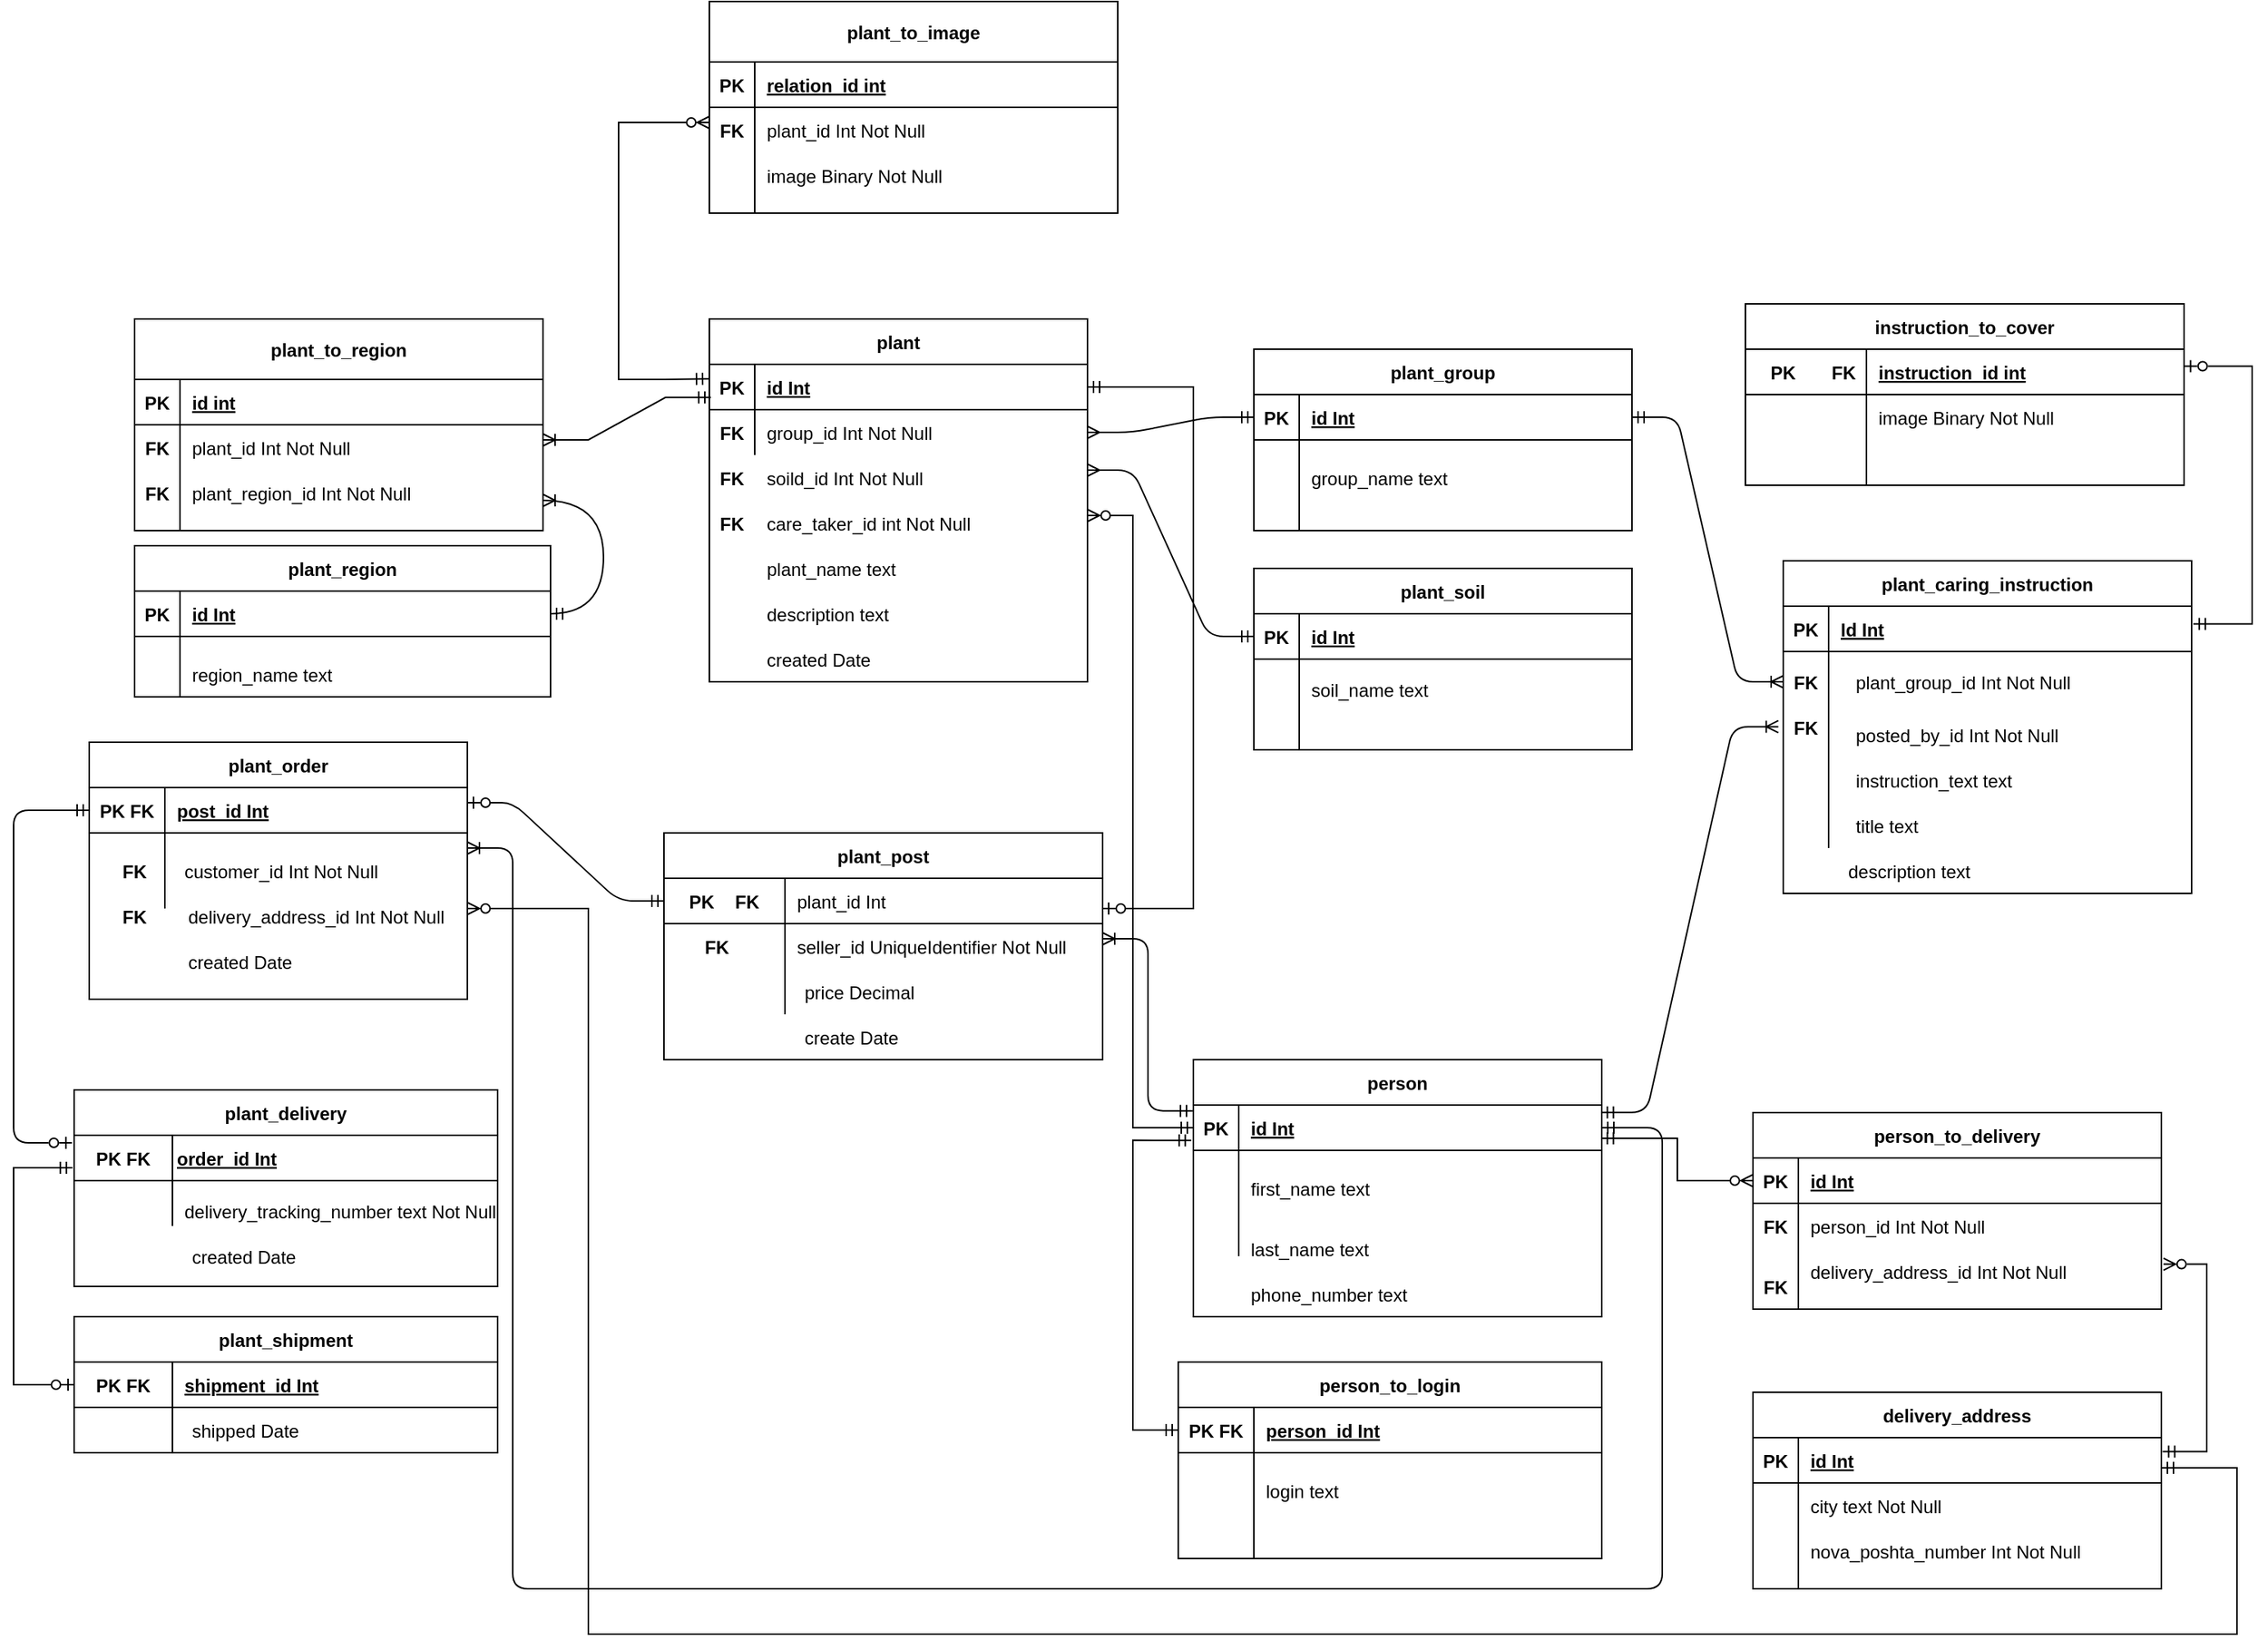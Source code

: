 <mxfile version="18.0.7" type="device"><diagram id="R2lEEEUBdFMjLlhIrx00" name="Page-1"><mxGraphModel dx="1988" dy="1763" grid="1" gridSize="10" guides="1" tooltips="1" connect="1" arrows="1" fold="1" page="1" pageScale="1" pageWidth="850" pageHeight="1100" math="0" shadow="0" extFonts="Permanent Marker^https://fonts.googleapis.com/css?family=Permanent+Marker"><root><mxCell id="0"/><mxCell id="1" parent="0"/><mxCell id="C-vyLk0tnHw3VtMMgP7b-2" value="plant_group" style="shape=table;startSize=30;container=1;collapsible=1;childLayout=tableLayout;fixedRows=1;rowLines=0;fontStyle=1;align=center;resizeLast=1;" parent="1" vertex="1"><mxGeometry x="470" y="80" width="250" height="120" as="geometry"/></mxCell><mxCell id="C-vyLk0tnHw3VtMMgP7b-3" value="" style="shape=partialRectangle;collapsible=0;dropTarget=0;pointerEvents=0;fillColor=none;points=[[0,0.5],[1,0.5]];portConstraint=eastwest;top=0;left=0;right=0;bottom=1;" parent="C-vyLk0tnHw3VtMMgP7b-2" vertex="1"><mxGeometry y="30" width="250" height="30" as="geometry"/></mxCell><mxCell id="C-vyLk0tnHw3VtMMgP7b-4" value="PK" style="shape=partialRectangle;overflow=hidden;connectable=0;fillColor=none;top=0;left=0;bottom=0;right=0;fontStyle=1;" parent="C-vyLk0tnHw3VtMMgP7b-3" vertex="1"><mxGeometry width="30" height="30" as="geometry"><mxRectangle width="30" height="30" as="alternateBounds"/></mxGeometry></mxCell><mxCell id="C-vyLk0tnHw3VtMMgP7b-5" value="id Int" style="shape=partialRectangle;overflow=hidden;connectable=0;fillColor=none;top=0;left=0;bottom=0;right=0;align=left;spacingLeft=6;fontStyle=5;" parent="C-vyLk0tnHw3VtMMgP7b-3" vertex="1"><mxGeometry x="30" width="220" height="30" as="geometry"><mxRectangle width="220" height="30" as="alternateBounds"/></mxGeometry></mxCell><mxCell id="C-vyLk0tnHw3VtMMgP7b-6" value="" style="shape=partialRectangle;collapsible=0;dropTarget=0;pointerEvents=0;fillColor=none;points=[[0,0.5],[1,0.5]];portConstraint=eastwest;top=0;left=0;right=0;bottom=0;" parent="C-vyLk0tnHw3VtMMgP7b-2" vertex="1"><mxGeometry y="60" width="250" height="30" as="geometry"/></mxCell><mxCell id="C-vyLk0tnHw3VtMMgP7b-7" value="" style="shape=partialRectangle;overflow=hidden;connectable=0;fillColor=none;top=0;left=0;bottom=0;right=0;" parent="C-vyLk0tnHw3VtMMgP7b-6" vertex="1"><mxGeometry width="30" height="30" as="geometry"><mxRectangle width="30" height="30" as="alternateBounds"/></mxGeometry></mxCell><mxCell id="C-vyLk0tnHw3VtMMgP7b-8" value="" style="shape=partialRectangle;overflow=hidden;connectable=0;fillColor=none;top=0;left=0;bottom=0;right=0;align=left;spacingLeft=6;" parent="C-vyLk0tnHw3VtMMgP7b-6" vertex="1"><mxGeometry x="30" width="220" height="30" as="geometry"><mxRectangle width="220" height="30" as="alternateBounds"/></mxGeometry></mxCell><mxCell id="C-vyLk0tnHw3VtMMgP7b-9" value="" style="shape=partialRectangle;collapsible=0;dropTarget=0;pointerEvents=0;fillColor=none;points=[[0,0.5],[1,0.5]];portConstraint=eastwest;top=0;left=0;right=0;bottom=0;" parent="C-vyLk0tnHw3VtMMgP7b-2" vertex="1"><mxGeometry y="90" width="250" height="30" as="geometry"/></mxCell><mxCell id="C-vyLk0tnHw3VtMMgP7b-10" value="" style="shape=partialRectangle;overflow=hidden;connectable=0;fillColor=none;top=0;left=0;bottom=0;right=0;" parent="C-vyLk0tnHw3VtMMgP7b-9" vertex="1"><mxGeometry width="30" height="30" as="geometry"><mxRectangle width="30" height="30" as="alternateBounds"/></mxGeometry></mxCell><mxCell id="C-vyLk0tnHw3VtMMgP7b-11" value="" style="shape=partialRectangle;overflow=hidden;connectable=0;fillColor=none;top=0;left=0;bottom=0;right=0;align=left;spacingLeft=6;" parent="C-vyLk0tnHw3VtMMgP7b-9" vertex="1"><mxGeometry x="30" width="220" height="30" as="geometry"><mxRectangle width="220" height="30" as="alternateBounds"/></mxGeometry></mxCell><mxCell id="C-vyLk0tnHw3VtMMgP7b-23" value="plant" style="shape=table;startSize=30;container=1;collapsible=1;childLayout=tableLayout;fixedRows=1;rowLines=0;fontStyle=1;align=center;resizeLast=1;" parent="1" vertex="1"><mxGeometry x="110" y="60" width="250" height="240" as="geometry"/></mxCell><mxCell id="C-vyLk0tnHw3VtMMgP7b-24" value="" style="shape=partialRectangle;collapsible=0;dropTarget=0;pointerEvents=0;fillColor=none;points=[[0,0.5],[1,0.5]];portConstraint=eastwest;top=0;left=0;right=0;bottom=1;" parent="C-vyLk0tnHw3VtMMgP7b-23" vertex="1"><mxGeometry y="30" width="250" height="30" as="geometry"/></mxCell><mxCell id="C-vyLk0tnHw3VtMMgP7b-25" value="PK" style="shape=partialRectangle;overflow=hidden;connectable=0;fillColor=none;top=0;left=0;bottom=0;right=0;fontStyle=1;" parent="C-vyLk0tnHw3VtMMgP7b-24" vertex="1"><mxGeometry width="30" height="30" as="geometry"><mxRectangle width="30" height="30" as="alternateBounds"/></mxGeometry></mxCell><mxCell id="C-vyLk0tnHw3VtMMgP7b-26" value="id Int" style="shape=partialRectangle;overflow=hidden;connectable=0;fillColor=none;top=0;left=0;bottom=0;right=0;align=left;spacingLeft=6;fontStyle=5;" parent="C-vyLk0tnHw3VtMMgP7b-24" vertex="1"><mxGeometry x="30" width="220" height="30" as="geometry"><mxRectangle width="220" height="30" as="alternateBounds"/></mxGeometry></mxCell><mxCell id="C-vyLk0tnHw3VtMMgP7b-27" value="" style="shape=partialRectangle;collapsible=0;dropTarget=0;pointerEvents=0;fillColor=none;points=[[0,0.5],[1,0.5]];portConstraint=eastwest;top=0;left=0;right=0;bottom=0;" parent="C-vyLk0tnHw3VtMMgP7b-23" vertex="1"><mxGeometry y="60" width="250" height="30" as="geometry"/></mxCell><mxCell id="C-vyLk0tnHw3VtMMgP7b-28" value="" style="shape=partialRectangle;overflow=hidden;connectable=0;fillColor=none;top=0;left=0;bottom=0;right=0;" parent="C-vyLk0tnHw3VtMMgP7b-27" vertex="1"><mxGeometry width="30" height="30" as="geometry"><mxRectangle width="30" height="30" as="alternateBounds"/></mxGeometry></mxCell><mxCell id="C-vyLk0tnHw3VtMMgP7b-29" value="group_id Int Not Null" style="shape=partialRectangle;overflow=hidden;connectable=0;fillColor=none;top=0;left=0;bottom=0;right=0;align=left;spacingLeft=6;" parent="C-vyLk0tnHw3VtMMgP7b-27" vertex="1"><mxGeometry x="30" width="220" height="30" as="geometry"><mxRectangle width="220" height="30" as="alternateBounds"/></mxGeometry></mxCell><mxCell id="rn1Prje0FiOBEdLPkeKy-1" value="group_name text" style="shape=partialRectangle;overflow=hidden;connectable=0;fillColor=none;top=0;left=0;bottom=0;right=0;align=left;spacingLeft=6;" parent="1" vertex="1"><mxGeometry x="500" y="150" width="220" height="30" as="geometry"/></mxCell><mxCell id="rn1Prje0FiOBEdLPkeKy-2" value="plant_region" style="shape=table;startSize=30;container=1;collapsible=1;childLayout=tableLayout;fixedRows=1;rowLines=0;fontStyle=1;align=center;resizeLast=1;" parent="1" vertex="1"><mxGeometry x="-270" y="210" width="275" height="100" as="geometry"/></mxCell><mxCell id="rn1Prje0FiOBEdLPkeKy-3" value="" style="shape=partialRectangle;collapsible=0;dropTarget=0;pointerEvents=0;fillColor=none;points=[[0,0.5],[1,0.5]];portConstraint=eastwest;top=0;left=0;right=0;bottom=1;" parent="rn1Prje0FiOBEdLPkeKy-2" vertex="1"><mxGeometry y="30" width="275" height="30" as="geometry"/></mxCell><mxCell id="rn1Prje0FiOBEdLPkeKy-4" value="PK" style="shape=partialRectangle;overflow=hidden;connectable=0;fillColor=none;top=0;left=0;bottom=0;right=0;fontStyle=1;" parent="rn1Prje0FiOBEdLPkeKy-3" vertex="1"><mxGeometry width="30" height="30" as="geometry"><mxRectangle width="30" height="30" as="alternateBounds"/></mxGeometry></mxCell><mxCell id="rn1Prje0FiOBEdLPkeKy-5" value="id Int" style="shape=partialRectangle;overflow=hidden;connectable=0;fillColor=none;top=0;left=0;bottom=0;right=0;align=left;spacingLeft=6;fontStyle=5;" parent="rn1Prje0FiOBEdLPkeKy-3" vertex="1"><mxGeometry x="30" width="245" height="30" as="geometry"><mxRectangle width="245" height="30" as="alternateBounds"/></mxGeometry></mxCell><mxCell id="rn1Prje0FiOBEdLPkeKy-6" value="" style="shape=partialRectangle;collapsible=0;dropTarget=0;pointerEvents=0;fillColor=none;points=[[0,0.5],[1,0.5]];portConstraint=eastwest;top=0;left=0;right=0;bottom=0;" parent="rn1Prje0FiOBEdLPkeKy-2" vertex="1"><mxGeometry y="60" width="275" height="40" as="geometry"/></mxCell><mxCell id="rn1Prje0FiOBEdLPkeKy-7" value="" style="shape=partialRectangle;overflow=hidden;connectable=0;fillColor=none;top=0;left=0;bottom=0;right=0;" parent="rn1Prje0FiOBEdLPkeKy-6" vertex="1"><mxGeometry width="30" height="40" as="geometry"><mxRectangle width="30" height="40" as="alternateBounds"/></mxGeometry></mxCell><mxCell id="rn1Prje0FiOBEdLPkeKy-8" value="" style="shape=partialRectangle;overflow=hidden;connectable=0;fillColor=none;top=0;left=0;bottom=0;right=0;align=left;spacingLeft=6;" parent="rn1Prje0FiOBEdLPkeKy-6" vertex="1"><mxGeometry x="30" width="245" height="40" as="geometry"><mxRectangle width="245" height="40" as="alternateBounds"/></mxGeometry></mxCell><mxCell id="rn1Prje0FiOBEdLPkeKy-12" value="region_name text" style="shape=partialRectangle;overflow=hidden;connectable=0;fillColor=none;top=0;left=0;bottom=0;right=0;align=left;spacingLeft=6;" parent="1" vertex="1"><mxGeometry x="-240" y="280" width="220" height="30" as="geometry"/></mxCell><mxCell id="rn1Prje0FiOBEdLPkeKy-13" value="plant_soil" style="shape=table;startSize=30;container=1;collapsible=1;childLayout=tableLayout;fixedRows=1;rowLines=0;fontStyle=1;align=center;resizeLast=1;" parent="1" vertex="1"><mxGeometry x="470" y="225" width="250" height="120" as="geometry"/></mxCell><mxCell id="rn1Prje0FiOBEdLPkeKy-14" value="" style="shape=partialRectangle;collapsible=0;dropTarget=0;pointerEvents=0;fillColor=none;points=[[0,0.5],[1,0.5]];portConstraint=eastwest;top=0;left=0;right=0;bottom=1;" parent="rn1Prje0FiOBEdLPkeKy-13" vertex="1"><mxGeometry y="30" width="250" height="30" as="geometry"/></mxCell><mxCell id="rn1Prje0FiOBEdLPkeKy-15" value="PK" style="shape=partialRectangle;overflow=hidden;connectable=0;fillColor=none;top=0;left=0;bottom=0;right=0;fontStyle=1;" parent="rn1Prje0FiOBEdLPkeKy-14" vertex="1"><mxGeometry width="30" height="30" as="geometry"><mxRectangle width="30" height="30" as="alternateBounds"/></mxGeometry></mxCell><mxCell id="rn1Prje0FiOBEdLPkeKy-16" value="id Int" style="shape=partialRectangle;overflow=hidden;connectable=0;fillColor=none;top=0;left=0;bottom=0;right=0;align=left;spacingLeft=6;fontStyle=5;" parent="rn1Prje0FiOBEdLPkeKy-14" vertex="1"><mxGeometry x="30" width="220" height="30" as="geometry"><mxRectangle width="220" height="30" as="alternateBounds"/></mxGeometry></mxCell><mxCell id="rn1Prje0FiOBEdLPkeKy-17" value="" style="shape=partialRectangle;collapsible=0;dropTarget=0;pointerEvents=0;fillColor=none;points=[[0,0.5],[1,0.5]];portConstraint=eastwest;top=0;left=0;right=0;bottom=0;" parent="rn1Prje0FiOBEdLPkeKy-13" vertex="1"><mxGeometry y="60" width="250" height="30" as="geometry"/></mxCell><mxCell id="rn1Prje0FiOBEdLPkeKy-18" value="" style="shape=partialRectangle;overflow=hidden;connectable=0;fillColor=none;top=0;left=0;bottom=0;right=0;" parent="rn1Prje0FiOBEdLPkeKy-17" vertex="1"><mxGeometry width="30" height="30" as="geometry"><mxRectangle width="30" height="30" as="alternateBounds"/></mxGeometry></mxCell><mxCell id="rn1Prje0FiOBEdLPkeKy-19" value="" style="shape=partialRectangle;overflow=hidden;connectable=0;fillColor=none;top=0;left=0;bottom=0;right=0;align=left;spacingLeft=6;" parent="rn1Prje0FiOBEdLPkeKy-17" vertex="1"><mxGeometry x="30" width="220" height="30" as="geometry"><mxRectangle width="220" height="30" as="alternateBounds"/></mxGeometry></mxCell><mxCell id="rn1Prje0FiOBEdLPkeKy-20" value="" style="shape=partialRectangle;collapsible=0;dropTarget=0;pointerEvents=0;fillColor=none;points=[[0,0.5],[1,0.5]];portConstraint=eastwest;top=0;left=0;right=0;bottom=0;" parent="rn1Prje0FiOBEdLPkeKy-13" vertex="1"><mxGeometry y="90" width="250" height="30" as="geometry"/></mxCell><mxCell id="rn1Prje0FiOBEdLPkeKy-21" value="" style="shape=partialRectangle;overflow=hidden;connectable=0;fillColor=none;top=0;left=0;bottom=0;right=0;" parent="rn1Prje0FiOBEdLPkeKy-20" vertex="1"><mxGeometry width="30" height="30" as="geometry"><mxRectangle width="30" height="30" as="alternateBounds"/></mxGeometry></mxCell><mxCell id="rn1Prje0FiOBEdLPkeKy-22" value="" style="shape=partialRectangle;overflow=hidden;connectable=0;fillColor=none;top=0;left=0;bottom=0;right=0;align=left;spacingLeft=6;" parent="rn1Prje0FiOBEdLPkeKy-20" vertex="1"><mxGeometry x="30" width="220" height="30" as="geometry"><mxRectangle width="220" height="30" as="alternateBounds"/></mxGeometry></mxCell><mxCell id="rn1Prje0FiOBEdLPkeKy-23" value="soil_name text" style="shape=partialRectangle;overflow=hidden;connectable=0;fillColor=none;top=0;left=0;bottom=0;right=0;align=left;spacingLeft=6;" parent="1" vertex="1"><mxGeometry x="500" y="290" width="220" height="30" as="geometry"/></mxCell><mxCell id="rn1Prje0FiOBEdLPkeKy-24" value="FK" style="shape=partialRectangle;overflow=hidden;connectable=0;fillColor=none;top=0;left=0;bottom=0;right=0;fontStyle=1;" parent="1" vertex="1"><mxGeometry x="110" y="120" width="30" height="30" as="geometry"><mxRectangle width="30" height="30" as="alternateBounds"/></mxGeometry></mxCell><mxCell id="rn1Prje0FiOBEdLPkeKy-25" value="" style="edgeStyle=entityRelationEdgeStyle;fontSize=12;html=1;endArrow=ERmandOne;startArrow=ERmany;exitX=1;exitY=0.5;exitDx=0;exitDy=0;entryX=0;entryY=0.5;entryDx=0;entryDy=0;startFill=0;" parent="1" source="C-vyLk0tnHw3VtMMgP7b-27" target="C-vyLk0tnHw3VtMMgP7b-3" edge="1"><mxGeometry width="100" height="100" relative="1" as="geometry"><mxPoint x="360" y="330" as="sourcePoint"/><mxPoint x="460" y="230" as="targetPoint"/></mxGeometry></mxCell><mxCell id="rn1Prje0FiOBEdLPkeKy-29" value="FK" style="shape=partialRectangle;overflow=hidden;connectable=0;fillColor=none;top=0;left=0;bottom=0;right=0;fontStyle=1;" parent="1" vertex="1"><mxGeometry x="110" y="150" width="30" height="30" as="geometry"><mxRectangle width="30" height="30" as="alternateBounds"/></mxGeometry></mxCell><mxCell id="rn1Prje0FiOBEdLPkeKy-30" value="soild_id Int Not Null" style="shape=partialRectangle;overflow=hidden;connectable=0;fillColor=none;top=0;left=0;bottom=0;right=0;align=left;spacingLeft=6;" parent="1" vertex="1"><mxGeometry x="140" y="150" width="220" height="30" as="geometry"><mxRectangle width="220" height="30" as="alternateBounds"/></mxGeometry></mxCell><mxCell id="rn1Prje0FiOBEdLPkeKy-31" value="" style="edgeStyle=entityRelationEdgeStyle;fontSize=12;html=1;endArrow=ERmandOne;startArrow=ERmany;entryX=0;entryY=0.5;entryDx=0;entryDy=0;startFill=0;" parent="1" target="rn1Prje0FiOBEdLPkeKy-14" edge="1"><mxGeometry width="100" height="100" relative="1" as="geometry"><mxPoint x="360" y="160" as="sourcePoint"/><mxPoint x="470" y="285" as="targetPoint"/></mxGeometry></mxCell><mxCell id="rn1Prje0FiOBEdLPkeKy-32" value="plant_name text" style="shape=partialRectangle;overflow=hidden;connectable=0;fillColor=none;top=0;left=0;bottom=0;right=0;align=left;spacingLeft=6;" parent="1" vertex="1"><mxGeometry x="140" y="210" width="220" height="30" as="geometry"/></mxCell><mxCell id="rn1Prje0FiOBEdLPkeKy-46" value="person" style="shape=table;startSize=30;container=1;collapsible=1;childLayout=tableLayout;fixedRows=1;rowLines=0;fontStyle=1;align=center;resizeLast=1;" parent="1" vertex="1"><mxGeometry x="430" y="550" width="270" height="170" as="geometry"/></mxCell><mxCell id="rn1Prje0FiOBEdLPkeKy-47" value="" style="shape=partialRectangle;collapsible=0;dropTarget=0;pointerEvents=0;fillColor=none;points=[[0,0.5],[1,0.5]];portConstraint=eastwest;top=0;left=0;right=0;bottom=1;" parent="rn1Prje0FiOBEdLPkeKy-46" vertex="1"><mxGeometry y="30" width="270" height="30" as="geometry"/></mxCell><mxCell id="rn1Prje0FiOBEdLPkeKy-48" value="PK" style="shape=partialRectangle;overflow=hidden;connectable=0;fillColor=none;top=0;left=0;bottom=0;right=0;fontStyle=1;" parent="rn1Prje0FiOBEdLPkeKy-47" vertex="1"><mxGeometry width="30" height="30" as="geometry"><mxRectangle width="30" height="30" as="alternateBounds"/></mxGeometry></mxCell><mxCell id="rn1Prje0FiOBEdLPkeKy-49" value="id Int" style="shape=partialRectangle;overflow=hidden;connectable=0;fillColor=none;top=0;left=0;bottom=0;right=0;align=left;spacingLeft=6;fontStyle=5;" parent="rn1Prje0FiOBEdLPkeKy-47" vertex="1"><mxGeometry x="30" width="240" height="30" as="geometry"><mxRectangle width="240" height="30" as="alternateBounds"/></mxGeometry></mxCell><mxCell id="rn1Prje0FiOBEdLPkeKy-50" value="" style="shape=partialRectangle;collapsible=0;dropTarget=0;pointerEvents=0;fillColor=none;points=[[0,0.5],[1,0.5]];portConstraint=eastwest;top=0;left=0;right=0;bottom=0;" parent="rn1Prje0FiOBEdLPkeKy-46" vertex="1"><mxGeometry y="60" width="270" height="30" as="geometry"/></mxCell><mxCell id="rn1Prje0FiOBEdLPkeKy-51" value="" style="shape=partialRectangle;overflow=hidden;connectable=0;fillColor=none;top=0;left=0;bottom=0;right=0;" parent="rn1Prje0FiOBEdLPkeKy-50" vertex="1"><mxGeometry width="30" height="30" as="geometry"><mxRectangle width="30" height="30" as="alternateBounds"/></mxGeometry></mxCell><mxCell id="rn1Prje0FiOBEdLPkeKy-52" value="" style="shape=partialRectangle;overflow=hidden;connectable=0;fillColor=none;top=0;left=0;bottom=0;right=0;align=left;spacingLeft=6;" parent="rn1Prje0FiOBEdLPkeKy-50" vertex="1"><mxGeometry x="30" width="240" height="30" as="geometry"><mxRectangle width="240" height="30" as="alternateBounds"/></mxGeometry></mxCell><mxCell id="rn1Prje0FiOBEdLPkeKy-53" value="" style="shape=partialRectangle;collapsible=0;dropTarget=0;pointerEvents=0;fillColor=none;points=[[0,0.5],[1,0.5]];portConstraint=eastwest;top=0;left=0;right=0;bottom=0;" parent="rn1Prje0FiOBEdLPkeKy-46" vertex="1"><mxGeometry y="90" width="270" height="40" as="geometry"/></mxCell><mxCell id="rn1Prje0FiOBEdLPkeKy-54" value="" style="shape=partialRectangle;overflow=hidden;connectable=0;fillColor=none;top=0;left=0;bottom=0;right=0;" parent="rn1Prje0FiOBEdLPkeKy-53" vertex="1"><mxGeometry width="30" height="40" as="geometry"><mxRectangle width="30" height="40" as="alternateBounds"/></mxGeometry></mxCell><mxCell id="rn1Prje0FiOBEdLPkeKy-55" value="" style="shape=partialRectangle;overflow=hidden;connectable=0;fillColor=none;top=0;left=0;bottom=0;right=0;align=left;spacingLeft=6;" parent="rn1Prje0FiOBEdLPkeKy-53" vertex="1"><mxGeometry x="30" width="240" height="40" as="geometry"><mxRectangle width="240" height="40" as="alternateBounds"/></mxGeometry></mxCell><mxCell id="rn1Prje0FiOBEdLPkeKy-56" value="first_name text" style="shape=partialRectangle;overflow=hidden;connectable=0;fillColor=none;top=0;left=0;bottom=0;right=0;align=left;spacingLeft=6;" parent="1" vertex="1"><mxGeometry x="460" y="620" width="220" height="30" as="geometry"/></mxCell><mxCell id="rn1Prje0FiOBEdLPkeKy-57" value="last_name text" style="shape=partialRectangle;overflow=hidden;connectable=0;fillColor=none;top=0;left=0;bottom=0;right=0;align=left;spacingLeft=6;" parent="1" vertex="1"><mxGeometry x="460" y="660" width="220" height="30" as="geometry"/></mxCell><mxCell id="rn1Prje0FiOBEdLPkeKy-58" value="phone_number text" style="shape=partialRectangle;overflow=hidden;connectable=0;fillColor=none;top=0;left=0;bottom=0;right=0;align=left;spacingLeft=6;" parent="1" vertex="1"><mxGeometry x="460" y="690" width="220" height="30" as="geometry"/></mxCell><mxCell id="rn1Prje0FiOBEdLPkeKy-79" value="plant_post" style="shape=table;startSize=30;container=1;collapsible=1;childLayout=tableLayout;fixedRows=1;rowLines=0;fontStyle=1;align=center;resizeLast=1;" parent="1" vertex="1"><mxGeometry x="80" y="400" width="290" height="150" as="geometry"/></mxCell><mxCell id="rn1Prje0FiOBEdLPkeKy-80" value="" style="shape=partialRectangle;collapsible=0;dropTarget=0;pointerEvents=0;fillColor=none;points=[[0,0.5],[1,0.5]];portConstraint=eastwest;top=0;left=0;right=0;bottom=1;" parent="rn1Prje0FiOBEdLPkeKy-79" vertex="1"><mxGeometry y="30" width="290" height="30" as="geometry"/></mxCell><mxCell id="rn1Prje0FiOBEdLPkeKy-81" value="" style="shape=partialRectangle;overflow=hidden;connectable=0;fillColor=none;top=0;left=0;bottom=0;right=0;fontStyle=1;" parent="rn1Prje0FiOBEdLPkeKy-80" vertex="1"><mxGeometry width="80" height="30" as="geometry"><mxRectangle width="80" height="30" as="alternateBounds"/></mxGeometry></mxCell><mxCell id="rn1Prje0FiOBEdLPkeKy-82" value="" style="shape=partialRectangle;overflow=hidden;connectable=0;fillColor=none;top=0;left=0;bottom=0;right=0;align=left;spacingLeft=6;fontStyle=5;" parent="rn1Prje0FiOBEdLPkeKy-80" vertex="1"><mxGeometry x="80" width="210" height="30" as="geometry"><mxRectangle width="210" height="30" as="alternateBounds"/></mxGeometry></mxCell><mxCell id="rn1Prje0FiOBEdLPkeKy-83" value="" style="shape=partialRectangle;collapsible=0;dropTarget=0;pointerEvents=0;fillColor=none;points=[[0,0.5],[1,0.5]];portConstraint=eastwest;top=0;left=0;right=0;bottom=0;" parent="rn1Prje0FiOBEdLPkeKy-79" vertex="1"><mxGeometry y="60" width="290" height="30" as="geometry"/></mxCell><mxCell id="rn1Prje0FiOBEdLPkeKy-84" value="" style="shape=partialRectangle;overflow=hidden;connectable=0;fillColor=none;top=0;left=0;bottom=0;right=0;" parent="rn1Prje0FiOBEdLPkeKy-83" vertex="1"><mxGeometry width="80" height="30" as="geometry"><mxRectangle width="80" height="30" as="alternateBounds"/></mxGeometry></mxCell><mxCell id="rn1Prje0FiOBEdLPkeKy-85" value="" style="shape=partialRectangle;overflow=hidden;connectable=0;fillColor=none;top=0;left=0;bottom=0;right=0;align=left;spacingLeft=6;" parent="rn1Prje0FiOBEdLPkeKy-83" vertex="1"><mxGeometry x="80" width="210" height="30" as="geometry"><mxRectangle width="210" height="30" as="alternateBounds"/></mxGeometry></mxCell><mxCell id="rn1Prje0FiOBEdLPkeKy-86" value="" style="shape=partialRectangle;collapsible=0;dropTarget=0;pointerEvents=0;fillColor=none;points=[[0,0.5],[1,0.5]];portConstraint=eastwest;top=0;left=0;right=0;bottom=0;" parent="rn1Prje0FiOBEdLPkeKy-79" vertex="1"><mxGeometry y="90" width="290" height="30" as="geometry"/></mxCell><mxCell id="rn1Prje0FiOBEdLPkeKy-87" value="" style="shape=partialRectangle;overflow=hidden;connectable=0;fillColor=none;top=0;left=0;bottom=0;right=0;" parent="rn1Prje0FiOBEdLPkeKy-86" vertex="1"><mxGeometry width="80" height="30" as="geometry"><mxRectangle width="80" height="30" as="alternateBounds"/></mxGeometry></mxCell><mxCell id="rn1Prje0FiOBEdLPkeKy-88" value="" style="shape=partialRectangle;overflow=hidden;connectable=0;fillColor=none;top=0;left=0;bottom=0;right=0;align=left;spacingLeft=6;" parent="rn1Prje0FiOBEdLPkeKy-86" vertex="1"><mxGeometry x="80" width="210" height="30" as="geometry"><mxRectangle width="210" height="30" as="alternateBounds"/></mxGeometry></mxCell><mxCell id="rn1Prje0FiOBEdLPkeKy-90" value="description text" style="shape=partialRectangle;overflow=hidden;connectable=0;fillColor=none;top=0;left=0;bottom=0;right=0;align=left;spacingLeft=6;" parent="1" vertex="1"><mxGeometry x="140" y="240" width="220" height="30" as="geometry"/></mxCell><mxCell id="rn1Prje0FiOBEdLPkeKy-91" value="plant_caring_instruction" style="shape=table;startSize=30;container=1;collapsible=1;childLayout=tableLayout;fixedRows=1;rowLines=0;fontStyle=1;align=center;resizeLast=1;" parent="1" vertex="1"><mxGeometry x="820" y="220" width="270" height="220" as="geometry"/></mxCell><mxCell id="rn1Prje0FiOBEdLPkeKy-92" value="" style="shape=partialRectangle;collapsible=0;dropTarget=0;pointerEvents=0;fillColor=none;points=[[0,0.5],[1,0.5]];portConstraint=eastwest;top=0;left=0;right=0;bottom=1;" parent="rn1Prje0FiOBEdLPkeKy-91" vertex="1"><mxGeometry y="30" width="270" height="30" as="geometry"/></mxCell><mxCell id="rn1Prje0FiOBEdLPkeKy-93" value="PK" style="shape=partialRectangle;overflow=hidden;connectable=0;fillColor=none;top=0;left=0;bottom=0;right=0;fontStyle=1;" parent="rn1Prje0FiOBEdLPkeKy-92" vertex="1"><mxGeometry width="30" height="30" as="geometry"><mxRectangle width="30" height="30" as="alternateBounds"/></mxGeometry></mxCell><mxCell id="rn1Prje0FiOBEdLPkeKy-94" value="Id Int" style="shape=partialRectangle;overflow=hidden;connectable=0;fillColor=none;top=0;left=0;bottom=0;right=0;align=left;spacingLeft=6;fontStyle=5;" parent="rn1Prje0FiOBEdLPkeKy-92" vertex="1"><mxGeometry x="30" width="240" height="30" as="geometry"><mxRectangle width="240" height="30" as="alternateBounds"/></mxGeometry></mxCell><mxCell id="rn1Prje0FiOBEdLPkeKy-95" value="" style="shape=partialRectangle;collapsible=0;dropTarget=0;pointerEvents=0;fillColor=none;points=[[0,0.5],[1,0.5]];portConstraint=eastwest;top=0;left=0;right=0;bottom=0;" parent="rn1Prje0FiOBEdLPkeKy-91" vertex="1"><mxGeometry y="60" width="270" height="30" as="geometry"/></mxCell><mxCell id="rn1Prje0FiOBEdLPkeKy-96" value="" style="shape=partialRectangle;overflow=hidden;connectable=0;fillColor=none;top=0;left=0;bottom=0;right=0;" parent="rn1Prje0FiOBEdLPkeKy-95" vertex="1"><mxGeometry width="30" height="30" as="geometry"><mxRectangle width="30" height="30" as="alternateBounds"/></mxGeometry></mxCell><mxCell id="rn1Prje0FiOBEdLPkeKy-97" value="" style="shape=partialRectangle;overflow=hidden;connectable=0;fillColor=none;top=0;left=0;bottom=0;right=0;align=left;spacingLeft=6;" parent="rn1Prje0FiOBEdLPkeKy-95" vertex="1"><mxGeometry x="30" width="240" height="30" as="geometry"><mxRectangle width="240" height="30" as="alternateBounds"/></mxGeometry></mxCell><mxCell id="rn1Prje0FiOBEdLPkeKy-98" value="" style="shape=partialRectangle;collapsible=0;dropTarget=0;pointerEvents=0;fillColor=none;points=[[0,0.5],[1,0.5]];portConstraint=eastwest;top=0;left=0;right=0;bottom=0;" parent="rn1Prje0FiOBEdLPkeKy-91" vertex="1"><mxGeometry y="90" width="270" height="100" as="geometry"/></mxCell><mxCell id="rn1Prje0FiOBEdLPkeKy-99" value="" style="shape=partialRectangle;overflow=hidden;connectable=0;fillColor=none;top=0;left=0;bottom=0;right=0;" parent="rn1Prje0FiOBEdLPkeKy-98" vertex="1"><mxGeometry width="30" height="100" as="geometry"><mxRectangle width="30" height="100" as="alternateBounds"/></mxGeometry></mxCell><mxCell id="rn1Prje0FiOBEdLPkeKy-100" value="" style="shape=partialRectangle;overflow=hidden;connectable=0;fillColor=none;top=0;left=0;bottom=0;right=0;align=left;spacingLeft=6;" parent="rn1Prje0FiOBEdLPkeKy-98" vertex="1"><mxGeometry x="30" width="240" height="100" as="geometry"><mxRectangle width="240" height="100" as="alternateBounds"/></mxGeometry></mxCell><mxCell id="rn1Prje0FiOBEdLPkeKy-101" value="FK" style="shape=partialRectangle;overflow=hidden;connectable=0;fillColor=none;top=0;left=0;bottom=0;right=0;fontStyle=1;" parent="1" vertex="1"><mxGeometry x="820" y="285" width="30" height="30" as="geometry"><mxRectangle width="30" height="30" as="alternateBounds"/></mxGeometry></mxCell><mxCell id="rn1Prje0FiOBEdLPkeKy-102" value="plant_group_id Int Not Null" style="shape=partialRectangle;overflow=hidden;connectable=0;fillColor=none;top=0;left=0;bottom=0;right=0;align=left;spacingLeft=6;" parent="1" vertex="1"><mxGeometry x="860" y="285" width="210" height="30" as="geometry"><mxRectangle width="220" height="30" as="alternateBounds"/></mxGeometry></mxCell><mxCell id="rn1Prje0FiOBEdLPkeKy-103" value="instruction_text text" style="shape=partialRectangle;overflow=hidden;connectable=0;fillColor=none;top=0;left=0;bottom=0;right=0;align=left;spacingLeft=6;" parent="1" vertex="1"><mxGeometry x="860" y="350" width="200" height="30" as="geometry"><mxRectangle width="220" height="30" as="alternateBounds"/></mxGeometry></mxCell><mxCell id="rn1Prje0FiOBEdLPkeKy-104" value="" style="edgeStyle=entityRelationEdgeStyle;fontSize=12;html=1;endArrow=ERoneToMany;exitX=1;exitY=0.5;exitDx=0;exitDy=0;startArrow=ERmandOne;startFill=0;endFill=0;" parent="1" source="C-vyLk0tnHw3VtMMgP7b-3" edge="1"><mxGeometry width="100" height="100" relative="1" as="geometry"><mxPoint x="360" y="430" as="sourcePoint"/><mxPoint x="820" y="300" as="targetPoint"/></mxGeometry></mxCell><mxCell id="rn1Prje0FiOBEdLPkeKy-105" value="plant_id Int" style="shape=partialRectangle;overflow=hidden;connectable=0;fillColor=none;top=0;left=0;bottom=0;right=0;align=left;spacingLeft=6;" parent="1" vertex="1"><mxGeometry x="160" y="430" width="220" height="30" as="geometry"><mxRectangle width="220" height="30" as="alternateBounds"/></mxGeometry></mxCell><mxCell id="rn1Prje0FiOBEdLPkeKy-106" value="FK" style="shape=partialRectangle;overflow=hidden;connectable=0;fillColor=none;top=0;left=0;bottom=0;right=0;fontStyle=1;" parent="1" vertex="1"><mxGeometry x="120" y="430" width="30" height="30" as="geometry"><mxRectangle width="30" height="30" as="alternateBounds"/></mxGeometry></mxCell><mxCell id="rn1Prje0FiOBEdLPkeKy-107" value="price Decimal" style="shape=partialRectangle;overflow=hidden;connectable=0;fillColor=none;top=0;left=0;bottom=0;right=0;align=left;spacingLeft=6;" parent="1" vertex="1"><mxGeometry x="165" y="490" width="220" height="30" as="geometry"><mxRectangle width="220" height="30" as="alternateBounds"/></mxGeometry></mxCell><mxCell id="rn1Prje0FiOBEdLPkeKy-109" value="plant_order" style="shape=table;startSize=30;container=1;collapsible=1;childLayout=tableLayout;fixedRows=1;rowLines=0;fontStyle=1;align=center;resizeLast=1;" parent="1" vertex="1"><mxGeometry x="-300" y="340" width="250" height="170" as="geometry"/></mxCell><mxCell id="rn1Prje0FiOBEdLPkeKy-110" value="" style="shape=partialRectangle;collapsible=0;dropTarget=0;pointerEvents=0;fillColor=none;points=[[0,0.5],[1,0.5]];portConstraint=eastwest;top=0;left=0;right=0;bottom=1;" parent="rn1Prje0FiOBEdLPkeKy-109" vertex="1"><mxGeometry y="30" width="250" height="30" as="geometry"/></mxCell><mxCell id="rn1Prje0FiOBEdLPkeKy-111" value="PK FK" style="shape=partialRectangle;overflow=hidden;connectable=0;fillColor=none;top=0;left=0;bottom=0;right=0;fontStyle=1;" parent="rn1Prje0FiOBEdLPkeKy-110" vertex="1"><mxGeometry width="50" height="30" as="geometry"><mxRectangle width="50" height="30" as="alternateBounds"/></mxGeometry></mxCell><mxCell id="rn1Prje0FiOBEdLPkeKy-112" value="" style="shape=partialRectangle;overflow=hidden;connectable=0;fillColor=none;top=0;left=0;bottom=0;right=0;align=left;spacingLeft=6;fontStyle=5;" parent="rn1Prje0FiOBEdLPkeKy-110" vertex="1"><mxGeometry x="50" width="200" height="30" as="geometry"><mxRectangle width="200" height="30" as="alternateBounds"/></mxGeometry></mxCell><mxCell id="rn1Prje0FiOBEdLPkeKy-113" value="" style="shape=partialRectangle;collapsible=0;dropTarget=0;pointerEvents=0;fillColor=none;points=[[0,0.5],[1,0.5]];portConstraint=eastwest;top=0;left=0;right=0;bottom=0;" parent="rn1Prje0FiOBEdLPkeKy-109" vertex="1"><mxGeometry y="60" width="250" height="30" as="geometry"/></mxCell><mxCell id="rn1Prje0FiOBEdLPkeKy-114" value="" style="shape=partialRectangle;overflow=hidden;connectable=0;fillColor=none;top=0;left=0;bottom=0;right=0;" parent="rn1Prje0FiOBEdLPkeKy-113" vertex="1"><mxGeometry width="50" height="30" as="geometry"><mxRectangle width="50" height="30" as="alternateBounds"/></mxGeometry></mxCell><mxCell id="rn1Prje0FiOBEdLPkeKy-115" value="" style="shape=partialRectangle;overflow=hidden;connectable=0;fillColor=none;top=0;left=0;bottom=0;right=0;align=left;spacingLeft=6;" parent="rn1Prje0FiOBEdLPkeKy-113" vertex="1"><mxGeometry x="50" width="200" height="30" as="geometry"><mxRectangle width="200" height="30" as="alternateBounds"/></mxGeometry></mxCell><mxCell id="rn1Prje0FiOBEdLPkeKy-116" value="" style="shape=partialRectangle;collapsible=0;dropTarget=0;pointerEvents=0;fillColor=none;points=[[0,0.5],[1,0.5]];portConstraint=eastwest;top=0;left=0;right=0;bottom=0;" parent="rn1Prje0FiOBEdLPkeKy-109" vertex="1"><mxGeometry y="90" width="250" height="20" as="geometry"/></mxCell><mxCell id="rn1Prje0FiOBEdLPkeKy-117" value="" style="shape=partialRectangle;overflow=hidden;connectable=0;fillColor=none;top=0;left=0;bottom=0;right=0;" parent="rn1Prje0FiOBEdLPkeKy-116" vertex="1"><mxGeometry width="50" height="20" as="geometry"><mxRectangle width="50" height="20" as="alternateBounds"/></mxGeometry></mxCell><mxCell id="rn1Prje0FiOBEdLPkeKy-118" value="" style="shape=partialRectangle;overflow=hidden;connectable=0;fillColor=none;top=0;left=0;bottom=0;right=0;align=left;spacingLeft=6;" parent="rn1Prje0FiOBEdLPkeKy-116" vertex="1"><mxGeometry x="50" width="200" height="20" as="geometry"><mxRectangle width="200" height="20" as="alternateBounds"/></mxGeometry></mxCell><mxCell id="rn1Prje0FiOBEdLPkeKy-119" value="post_id Int" style="shape=partialRectangle;overflow=hidden;connectable=0;fillColor=none;top=0;left=0;bottom=0;right=0;align=left;spacingLeft=6;fontStyle=5;" parent="1" vertex="1"><mxGeometry x="-250" y="370" width="210" height="30" as="geometry"><mxRectangle width="220" height="30" as="alternateBounds"/></mxGeometry></mxCell><mxCell id="rn1Prje0FiOBEdLPkeKy-124" value="FK" style="shape=partialRectangle;overflow=hidden;connectable=0;fillColor=none;top=0;left=0;bottom=0;right=0;fontStyle=1;" parent="1" vertex="1"><mxGeometry x="100" y="460" width="30" height="30" as="geometry"><mxRectangle width="30" height="30" as="alternateBounds"/></mxGeometry></mxCell><mxCell id="rn1Prje0FiOBEdLPkeKy-125" value="seller_id UniqueIdentifier Not Null" style="shape=partialRectangle;overflow=hidden;connectable=0;fillColor=none;top=0;left=0;bottom=0;right=0;align=left;spacingLeft=6;" parent="1" vertex="1"><mxGeometry x="160" y="460" width="230" height="30" as="geometry"><mxRectangle width="220" height="30" as="alternateBounds"/></mxGeometry></mxCell><mxCell id="rn1Prje0FiOBEdLPkeKy-126" value="" style="edgeStyle=orthogonalEdgeStyle;fontSize=12;html=1;endArrow=ERmandOne;startArrow=ERoneToMany;entryX=-0.002;entryY=0.128;entryDx=0;entryDy=0;startFill=0;entryPerimeter=0;" parent="1" target="rn1Prje0FiOBEdLPkeKy-47" edge="1"><mxGeometry width="100" height="100" relative="1" as="geometry"><mxPoint x="370" y="470" as="sourcePoint"/><mxPoint x="310.0" y="685" as="targetPoint"/><Array as="points"><mxPoint x="400" y="470"/><mxPoint x="400" y="584"/></Array></mxGeometry></mxCell><mxCell id="rn1Prje0FiOBEdLPkeKy-130" value="care_taker_id int Not Null" style="shape=partialRectangle;overflow=hidden;connectable=0;fillColor=none;top=0;left=0;bottom=0;right=0;align=left;spacingLeft=6;" parent="1" vertex="1"><mxGeometry x="140" y="180" width="220" height="30" as="geometry"><mxRectangle width="220" height="30" as="alternateBounds"/></mxGeometry></mxCell><mxCell id="rn1Prje0FiOBEdLPkeKy-131" value="FK" style="shape=partialRectangle;overflow=hidden;connectable=0;fillColor=none;top=0;left=0;bottom=0;right=0;fontStyle=1;" parent="1" vertex="1"><mxGeometry x="110" y="180" width="30" height="30" as="geometry"><mxRectangle width="30" height="30" as="alternateBounds"/></mxGeometry></mxCell><mxCell id="rn1Prje0FiOBEdLPkeKy-133" value="" style="edgeStyle=entityRelationEdgeStyle;fontSize=12;html=1;endArrow=ERmandOne;endFill=0;entryX=0;entryY=0.5;entryDx=0;entryDy=0;startArrow=ERzeroToOne;startFill=0;" parent="1" target="rn1Prje0FiOBEdLPkeKy-80" edge="1"><mxGeometry width="100" height="100" relative="1" as="geometry"><mxPoint x="-50" y="380" as="sourcePoint"/><mxPoint x="380" y="290" as="targetPoint"/></mxGeometry></mxCell><mxCell id="rn1Prje0FiOBEdLPkeKy-135" value="FK" style="shape=partialRectangle;overflow=hidden;connectable=0;fillColor=none;top=0;left=0;bottom=0;right=0;fontStyle=1;" parent="1" vertex="1"><mxGeometry x="-285" y="410" width="30" height="30" as="geometry"><mxRectangle width="30" height="30" as="alternateBounds"/></mxGeometry></mxCell><mxCell id="rn1Prje0FiOBEdLPkeKy-136" value="customer_id Int Not Null" style="shape=partialRectangle;overflow=hidden;connectable=0;fillColor=none;top=0;left=0;bottom=0;right=0;align=left;spacingLeft=6;" parent="1" vertex="1"><mxGeometry x="-245" y="410" width="220" height="30" as="geometry"><mxRectangle width="220" height="30" as="alternateBounds"/></mxGeometry></mxCell><mxCell id="tmYcJeJU4lbHCTfAVgpS-2" value="created Date" style="shape=partialRectangle;overflow=hidden;connectable=0;fillColor=none;top=0;left=0;bottom=0;right=0;align=left;spacingLeft=6;" parent="1" vertex="1"><mxGeometry x="140" y="270" width="220" height="30" as="geometry"/></mxCell><mxCell id="DAEpsAE5AQLwWfnmMmD7-1" value="PK" style="shape=partialRectangle;overflow=hidden;connectable=0;fillColor=none;top=0;left=0;bottom=0;right=0;fontStyle=1;" parent="1" vertex="1"><mxGeometry x="90" y="430" width="30" height="30" as="geometry"><mxRectangle width="30" height="30" as="alternateBounds"/></mxGeometry></mxCell><mxCell id="DAEpsAE5AQLwWfnmMmD7-3" value="" style="edgeStyle=orthogonalEdgeStyle;fontSize=12;html=1;endArrow=ERmandOne;endFill=0;startArrow=ERoneToMany;startFill=0;entryX=1;entryY=0.5;entryDx=0;entryDy=0;" parent="1" target="rn1Prje0FiOBEdLPkeKy-47" edge="1"><mxGeometry width="100" height="100" relative="1" as="geometry"><mxPoint x="-50" y="410" as="sourcePoint"/><mxPoint x="440" y="800" as="targetPoint"/><Array as="points"><mxPoint x="-20" y="410"/><mxPoint x="-20" y="900"/><mxPoint x="740" y="900"/><mxPoint x="740" y="595"/></Array></mxGeometry></mxCell><mxCell id="DAEpsAE5AQLwWfnmMmD7-4" value="posted_by_id Int Not Null" style="shape=partialRectangle;overflow=hidden;connectable=0;fillColor=none;top=0;left=0;bottom=0;right=0;align=left;spacingLeft=6;" parent="1" vertex="1"><mxGeometry x="860" y="320" width="210" height="30" as="geometry"><mxRectangle width="220" height="30" as="alternateBounds"/></mxGeometry></mxCell><mxCell id="DAEpsAE5AQLwWfnmMmD7-5" value="" style="edgeStyle=entityRelationEdgeStyle;fontSize=12;html=1;endArrow=ERoneToMany;endFill=0;exitX=0.999;exitY=0.162;exitDx=0;exitDy=0;entryX=-0.012;entryY=0.197;entryDx=0;entryDy=0;entryPerimeter=0;startArrow=ERmandOne;startFill=0;exitPerimeter=0;" parent="1" source="rn1Prje0FiOBEdLPkeKy-47" target="rn1Prje0FiOBEdLPkeKy-98" edge="1"><mxGeometry width="100" height="100" relative="1" as="geometry"><mxPoint x="320" y="470" as="sourcePoint"/><mxPoint x="420" y="370" as="targetPoint"/></mxGeometry></mxCell><mxCell id="DAEpsAE5AQLwWfnmMmD7-6" value="FK" style="shape=partialRectangle;overflow=hidden;connectable=0;fillColor=none;top=0;left=0;bottom=0;right=0;fontStyle=1;" parent="1" vertex="1"><mxGeometry x="820" y="315" width="30" height="30" as="geometry"><mxRectangle width="30" height="30" as="alternateBounds"/></mxGeometry></mxCell><mxCell id="QRioujuP4QegAJaZ25Qy-40" value="order_id Int" style="shape=partialRectangle;overflow=hidden;connectable=0;fillColor=none;top=0;left=0;bottom=0;right=0;align=left;spacingLeft=6;fontStyle=5;" parent="1" vertex="1"><mxGeometry x="-250" y="600" width="220" height="30" as="geometry"><mxRectangle width="220" height="30" as="alternateBounds"/></mxGeometry></mxCell><mxCell id="QRioujuP4QegAJaZ25Qy-43" value="" style="edgeStyle=orthogonalEdgeStyle;fontSize=12;html=1;endArrow=ERmandOne;endFill=0;exitX=-0.005;exitY=0.167;exitDx=0;exitDy=0;entryX=0;entryY=0.5;entryDx=0;entryDy=0;startArrow=ERzeroToOne;startFill=0;exitPerimeter=0;" parent="1" source="WwsniwEsIelDuDmVzD7x-110" target="rn1Prje0FiOBEdLPkeKy-110" edge="1"><mxGeometry width="100" height="100" relative="1" as="geometry"><mxPoint x="-315" y="615" as="sourcePoint"/><mxPoint x="360" y="400" as="targetPoint"/><Array as="points"><mxPoint x="-350" y="605"/><mxPoint x="-350" y="385"/></Array></mxGeometry></mxCell><mxCell id="MpcY1-QjOHJ76dEb_oON-1" value="delivery_address" style="shape=table;startSize=30;container=1;collapsible=1;childLayout=tableLayout;fixedRows=1;rowLines=0;fontStyle=1;align=center;resizeLast=1;" parent="1" vertex="1"><mxGeometry x="800" y="770" width="270" height="130" as="geometry"/></mxCell><mxCell id="MpcY1-QjOHJ76dEb_oON-2" value="" style="shape=partialRectangle;collapsible=0;dropTarget=0;pointerEvents=0;fillColor=none;points=[[0,0.5],[1,0.5]];portConstraint=eastwest;top=0;left=0;right=0;bottom=1;" parent="MpcY1-QjOHJ76dEb_oON-1" vertex="1"><mxGeometry y="30" width="270" height="30" as="geometry"/></mxCell><mxCell id="MpcY1-QjOHJ76dEb_oON-3" value="PK" style="shape=partialRectangle;overflow=hidden;connectable=0;fillColor=none;top=0;left=0;bottom=0;right=0;fontStyle=1;" parent="MpcY1-QjOHJ76dEb_oON-2" vertex="1"><mxGeometry width="30" height="30" as="geometry"><mxRectangle width="30" height="30" as="alternateBounds"/></mxGeometry></mxCell><mxCell id="MpcY1-QjOHJ76dEb_oON-4" value="id Int" style="shape=partialRectangle;overflow=hidden;connectable=0;fillColor=none;top=0;left=0;bottom=0;right=0;align=left;spacingLeft=6;fontStyle=5;" parent="MpcY1-QjOHJ76dEb_oON-2" vertex="1"><mxGeometry x="30" width="240" height="30" as="geometry"><mxRectangle width="240" height="30" as="alternateBounds"/></mxGeometry></mxCell><mxCell id="MpcY1-QjOHJ76dEb_oON-5" value="" style="shape=partialRectangle;collapsible=0;dropTarget=0;pointerEvents=0;fillColor=none;points=[[0,0.5],[1,0.5]];portConstraint=eastwest;top=0;left=0;right=0;bottom=0;" parent="MpcY1-QjOHJ76dEb_oON-1" vertex="1"><mxGeometry y="60" width="270" height="30" as="geometry"/></mxCell><mxCell id="MpcY1-QjOHJ76dEb_oON-6" value="" style="shape=partialRectangle;overflow=hidden;connectable=0;fillColor=none;top=0;left=0;bottom=0;right=0;" parent="MpcY1-QjOHJ76dEb_oON-5" vertex="1"><mxGeometry width="30" height="30" as="geometry"><mxRectangle width="30" height="30" as="alternateBounds"/></mxGeometry></mxCell><mxCell id="MpcY1-QjOHJ76dEb_oON-7" value="" style="shape=partialRectangle;overflow=hidden;connectable=0;fillColor=none;top=0;left=0;bottom=0;right=0;align=left;spacingLeft=6;" parent="MpcY1-QjOHJ76dEb_oON-5" vertex="1"><mxGeometry x="30" width="240" height="30" as="geometry"><mxRectangle width="240" height="30" as="alternateBounds"/></mxGeometry></mxCell><mxCell id="MpcY1-QjOHJ76dEb_oON-8" value="" style="shape=partialRectangle;collapsible=0;dropTarget=0;pointerEvents=0;fillColor=none;points=[[0,0.5],[1,0.5]];portConstraint=eastwest;top=0;left=0;right=0;bottom=0;" parent="MpcY1-QjOHJ76dEb_oON-1" vertex="1"><mxGeometry y="90" width="270" height="40" as="geometry"/></mxCell><mxCell id="MpcY1-QjOHJ76dEb_oON-9" value="" style="shape=partialRectangle;overflow=hidden;connectable=0;fillColor=none;top=0;left=0;bottom=0;right=0;" parent="MpcY1-QjOHJ76dEb_oON-8" vertex="1"><mxGeometry width="30" height="40" as="geometry"><mxRectangle width="30" height="40" as="alternateBounds"/></mxGeometry></mxCell><mxCell id="MpcY1-QjOHJ76dEb_oON-10" value="" style="shape=partialRectangle;overflow=hidden;connectable=0;fillColor=none;top=0;left=0;bottom=0;right=0;align=left;spacingLeft=6;" parent="MpcY1-QjOHJ76dEb_oON-8" vertex="1"><mxGeometry x="30" width="240" height="40" as="geometry"><mxRectangle width="240" height="40" as="alternateBounds"/></mxGeometry></mxCell><mxCell id="MpcY1-QjOHJ76dEb_oON-11" value="city text Not Null" style="shape=partialRectangle;overflow=hidden;connectable=0;fillColor=none;top=0;left=0;bottom=0;right=0;align=left;spacingLeft=6;" parent="1" vertex="1"><mxGeometry x="830" y="830" width="200" height="30" as="geometry"><mxRectangle width="220" height="30" as="alternateBounds"/></mxGeometry></mxCell><mxCell id="MpcY1-QjOHJ76dEb_oON-12" value="nova_poshta_number Int Not Null" style="shape=partialRectangle;overflow=hidden;connectable=0;fillColor=none;top=0;left=0;bottom=0;right=0;align=left;spacingLeft=6;" parent="1" vertex="1"><mxGeometry x="830" y="860" width="200" height="30" as="geometry"><mxRectangle width="220" height="30" as="alternateBounds"/></mxGeometry></mxCell><mxCell id="MpcY1-QjOHJ76dEb_oON-28" value="plant_to_region" style="shape=table;startSize=40;container=1;collapsible=1;childLayout=tableLayout;fixedRows=1;rowLines=0;fontStyle=1;align=center;resizeLast=1;" parent="1" vertex="1"><mxGeometry x="-270" y="60" width="270" height="140" as="geometry"/></mxCell><mxCell id="MpcY1-QjOHJ76dEb_oON-29" value="" style="shape=partialRectangle;collapsible=0;dropTarget=0;pointerEvents=0;fillColor=none;points=[[0,0.5],[1,0.5]];portConstraint=eastwest;top=0;left=0;right=0;bottom=1;" parent="MpcY1-QjOHJ76dEb_oON-28" vertex="1"><mxGeometry y="40" width="270" height="30" as="geometry"/></mxCell><mxCell id="MpcY1-QjOHJ76dEb_oON-30" value="PK" style="shape=partialRectangle;overflow=hidden;connectable=0;fillColor=none;top=0;left=0;bottom=0;right=0;fontStyle=1;" parent="MpcY1-QjOHJ76dEb_oON-29" vertex="1"><mxGeometry width="30" height="30" as="geometry"><mxRectangle width="30" height="30" as="alternateBounds"/></mxGeometry></mxCell><mxCell id="MpcY1-QjOHJ76dEb_oON-31" value="id int" style="shape=partialRectangle;overflow=hidden;connectable=0;fillColor=none;top=0;left=0;bottom=0;right=0;align=left;spacingLeft=6;fontStyle=5;" parent="MpcY1-QjOHJ76dEb_oON-29" vertex="1"><mxGeometry x="30" width="240" height="30" as="geometry"><mxRectangle width="240" height="30" as="alternateBounds"/></mxGeometry></mxCell><mxCell id="MpcY1-QjOHJ76dEb_oON-32" value="" style="shape=partialRectangle;collapsible=0;dropTarget=0;pointerEvents=0;fillColor=none;points=[[0,0.5],[1,0.5]];portConstraint=eastwest;top=0;left=0;right=0;bottom=0;" parent="MpcY1-QjOHJ76dEb_oON-28" vertex="1"><mxGeometry y="70" width="270" height="30" as="geometry"/></mxCell><mxCell id="MpcY1-QjOHJ76dEb_oON-33" value="" style="shape=partialRectangle;overflow=hidden;connectable=0;fillColor=none;top=0;left=0;bottom=0;right=0;" parent="MpcY1-QjOHJ76dEb_oON-32" vertex="1"><mxGeometry width="30" height="30" as="geometry"><mxRectangle width="30" height="30" as="alternateBounds"/></mxGeometry></mxCell><mxCell id="MpcY1-QjOHJ76dEb_oON-34" value="" style="shape=partialRectangle;overflow=hidden;connectable=0;fillColor=none;top=0;left=0;bottom=0;right=0;align=left;spacingLeft=6;" parent="MpcY1-QjOHJ76dEb_oON-32" vertex="1"><mxGeometry x="30" width="240" height="30" as="geometry"><mxRectangle width="240" height="30" as="alternateBounds"/></mxGeometry></mxCell><mxCell id="MpcY1-QjOHJ76dEb_oON-35" value="" style="shape=partialRectangle;collapsible=0;dropTarget=0;pointerEvents=0;fillColor=none;points=[[0,0.5],[1,0.5]];portConstraint=eastwest;top=0;left=0;right=0;bottom=0;" parent="MpcY1-QjOHJ76dEb_oON-28" vertex="1"><mxGeometry y="100" width="270" height="40" as="geometry"/></mxCell><mxCell id="MpcY1-QjOHJ76dEb_oON-36" value="" style="shape=partialRectangle;overflow=hidden;connectable=0;fillColor=none;top=0;left=0;bottom=0;right=0;" parent="MpcY1-QjOHJ76dEb_oON-35" vertex="1"><mxGeometry width="30" height="40" as="geometry"><mxRectangle width="30" height="40" as="alternateBounds"/></mxGeometry></mxCell><mxCell id="MpcY1-QjOHJ76dEb_oON-37" value="" style="shape=partialRectangle;overflow=hidden;connectable=0;fillColor=none;top=0;left=0;bottom=0;right=0;align=left;spacingLeft=6;" parent="MpcY1-QjOHJ76dEb_oON-35" vertex="1"><mxGeometry x="30" width="240" height="40" as="geometry"><mxRectangle width="240" height="40" as="alternateBounds"/></mxGeometry></mxCell><mxCell id="MpcY1-QjOHJ76dEb_oON-39" value="FK" style="shape=partialRectangle;overflow=hidden;connectable=0;fillColor=none;top=0;left=0;bottom=0;right=0;fontStyle=1;" parent="1" vertex="1"><mxGeometry x="-270" y="130" width="30" height="30" as="geometry"><mxRectangle width="30" height="30" as="alternateBounds"/></mxGeometry></mxCell><mxCell id="MpcY1-QjOHJ76dEb_oON-40" value="plant_id Int Not Null" style="shape=partialRectangle;overflow=hidden;connectable=0;fillColor=none;top=0;left=0;bottom=0;right=0;align=left;spacingLeft=6;" parent="1" vertex="1"><mxGeometry x="-240" y="130" width="240" height="30" as="geometry"/></mxCell><mxCell id="MpcY1-QjOHJ76dEb_oON-41" value="FK" style="shape=partialRectangle;overflow=hidden;connectable=0;fillColor=none;top=0;left=0;bottom=0;right=0;fontStyle=1;" parent="1" vertex="1"><mxGeometry x="-270" y="160" width="30" height="30" as="geometry"><mxRectangle width="30" height="30" as="alternateBounds"/></mxGeometry></mxCell><mxCell id="MpcY1-QjOHJ76dEb_oON-42" value="plant_region_id Int Not Null" style="shape=partialRectangle;overflow=hidden;connectable=0;fillColor=none;top=0;left=0;bottom=0;right=0;align=left;spacingLeft=6;" parent="1" vertex="1"><mxGeometry x="-240" y="160" width="220" height="30" as="geometry"><mxRectangle width="220" height="30" as="alternateBounds"/></mxGeometry></mxCell><mxCell id="MpcY1-QjOHJ76dEb_oON-43" value="" style="edgeStyle=entityRelationEdgeStyle;fontSize=12;html=1;endArrow=ERmandOne;endFill=0;rounded=0;startArrow=ERoneToMany;startFill=0;entryX=0.004;entryY=0.731;entryDx=0;entryDy=0;entryPerimeter=0;" parent="1" target="C-vyLk0tnHw3VtMMgP7b-24" edge="1"><mxGeometry width="100" height="100" relative="1" as="geometry"><mxPoint y="140" as="sourcePoint"/><mxPoint x="110" y="100" as="targetPoint"/></mxGeometry></mxCell><mxCell id="c3HD2cqEQaksCUF2UHNU-2" value="" style="edgeStyle=orthogonalEdgeStyle;fontSize=12;html=1;endArrow=ERoneToMany;endFill=0;rounded=0;exitX=1;exitY=0.5;exitDx=0;exitDy=0;entryX=1;entryY=0.5;entryDx=0;entryDy=0;elbow=vertical;curved=1;startArrow=ERmandOne;startFill=0;" parent="1" source="rn1Prje0FiOBEdLPkeKy-3" target="MpcY1-QjOHJ76dEb_oON-35" edge="1"><mxGeometry width="100" height="100" relative="1" as="geometry"><mxPoint x="130" y="340" as="sourcePoint"/><mxPoint x="230" y="240" as="targetPoint"/><Array as="points"><mxPoint x="40" y="255"/><mxPoint x="40" y="180"/></Array></mxGeometry></mxCell><mxCell id="WwsniwEsIelDuDmVzD7x-1" value="title text" style="shape=partialRectangle;overflow=hidden;connectable=0;fillColor=none;top=0;left=0;bottom=0;right=0;align=left;spacingLeft=6;" vertex="1" parent="1"><mxGeometry x="860" y="380" width="200" height="30" as="geometry"><mxRectangle width="220" height="30" as="alternateBounds"/></mxGeometry></mxCell><mxCell id="WwsniwEsIelDuDmVzD7x-2" value="description text" style="shape=partialRectangle;overflow=hidden;connectable=0;fillColor=none;top=0;left=0;bottom=0;right=0;align=left;spacingLeft=6;" vertex="1" parent="1"><mxGeometry x="855" y="410" width="200" height="30" as="geometry"><mxRectangle width="220" height="30" as="alternateBounds"/></mxGeometry></mxCell><mxCell id="WwsniwEsIelDuDmVzD7x-18" value="plant_to_image" style="shape=table;startSize=40;container=1;collapsible=1;childLayout=tableLayout;fixedRows=1;rowLines=0;fontStyle=1;align=center;resizeLast=1;" vertex="1" parent="1"><mxGeometry x="110" y="-150" width="270" height="140" as="geometry"/></mxCell><mxCell id="WwsniwEsIelDuDmVzD7x-19" value="" style="shape=partialRectangle;collapsible=0;dropTarget=0;pointerEvents=0;fillColor=none;points=[[0,0.5],[1,0.5]];portConstraint=eastwest;top=0;left=0;right=0;bottom=1;" vertex="1" parent="WwsniwEsIelDuDmVzD7x-18"><mxGeometry y="40" width="270" height="30" as="geometry"/></mxCell><mxCell id="WwsniwEsIelDuDmVzD7x-20" value="PK" style="shape=partialRectangle;overflow=hidden;connectable=0;fillColor=none;top=0;left=0;bottom=0;right=0;fontStyle=1;" vertex="1" parent="WwsniwEsIelDuDmVzD7x-19"><mxGeometry width="30" height="30" as="geometry"><mxRectangle width="30" height="30" as="alternateBounds"/></mxGeometry></mxCell><mxCell id="WwsniwEsIelDuDmVzD7x-21" value="relation_id int" style="shape=partialRectangle;overflow=hidden;connectable=0;fillColor=none;top=0;left=0;bottom=0;right=0;align=left;spacingLeft=6;fontStyle=5;" vertex="1" parent="WwsniwEsIelDuDmVzD7x-19"><mxGeometry x="30" width="240" height="30" as="geometry"><mxRectangle width="240" height="30" as="alternateBounds"/></mxGeometry></mxCell><mxCell id="WwsniwEsIelDuDmVzD7x-22" value="" style="shape=partialRectangle;collapsible=0;dropTarget=0;pointerEvents=0;fillColor=none;points=[[0,0.5],[1,0.5]];portConstraint=eastwest;top=0;left=0;right=0;bottom=0;" vertex="1" parent="WwsniwEsIelDuDmVzD7x-18"><mxGeometry y="70" width="270" height="30" as="geometry"/></mxCell><mxCell id="WwsniwEsIelDuDmVzD7x-23" value="" style="shape=partialRectangle;overflow=hidden;connectable=0;fillColor=none;top=0;left=0;bottom=0;right=0;" vertex="1" parent="WwsniwEsIelDuDmVzD7x-22"><mxGeometry width="30" height="30" as="geometry"><mxRectangle width="30" height="30" as="alternateBounds"/></mxGeometry></mxCell><mxCell id="WwsniwEsIelDuDmVzD7x-24" value="" style="shape=partialRectangle;overflow=hidden;connectable=0;fillColor=none;top=0;left=0;bottom=0;right=0;align=left;spacingLeft=6;" vertex="1" parent="WwsniwEsIelDuDmVzD7x-22"><mxGeometry x="30" width="240" height="30" as="geometry"><mxRectangle width="240" height="30" as="alternateBounds"/></mxGeometry></mxCell><mxCell id="WwsniwEsIelDuDmVzD7x-25" value="" style="shape=partialRectangle;collapsible=0;dropTarget=0;pointerEvents=0;fillColor=none;points=[[0,0.5],[1,0.5]];portConstraint=eastwest;top=0;left=0;right=0;bottom=0;" vertex="1" parent="WwsniwEsIelDuDmVzD7x-18"><mxGeometry y="100" width="270" height="40" as="geometry"/></mxCell><mxCell id="WwsniwEsIelDuDmVzD7x-26" value="" style="shape=partialRectangle;overflow=hidden;connectable=0;fillColor=none;top=0;left=0;bottom=0;right=0;" vertex="1" parent="WwsniwEsIelDuDmVzD7x-25"><mxGeometry width="30" height="40" as="geometry"><mxRectangle width="30" height="40" as="alternateBounds"/></mxGeometry></mxCell><mxCell id="WwsniwEsIelDuDmVzD7x-27" value="" style="shape=partialRectangle;overflow=hidden;connectable=0;fillColor=none;top=0;left=0;bottom=0;right=0;align=left;spacingLeft=6;" vertex="1" parent="WwsniwEsIelDuDmVzD7x-25"><mxGeometry x="30" width="240" height="40" as="geometry"><mxRectangle width="240" height="40" as="alternateBounds"/></mxGeometry></mxCell><mxCell id="WwsniwEsIelDuDmVzD7x-28" value="FK" style="shape=partialRectangle;overflow=hidden;connectable=0;fillColor=none;top=0;left=0;bottom=0;right=0;fontStyle=1;" vertex="1" parent="1"><mxGeometry x="110" y="-80" width="30" height="30" as="geometry"><mxRectangle width="30" height="30" as="alternateBounds"/></mxGeometry></mxCell><mxCell id="WwsniwEsIelDuDmVzD7x-30" value="plant_id Int Not Null" style="shape=partialRectangle;overflow=hidden;connectable=0;fillColor=none;top=0;left=0;bottom=0;right=0;align=left;spacingLeft=6;" vertex="1" parent="1"><mxGeometry x="140" y="-80" width="220" height="30" as="geometry"><mxRectangle width="220" height="30" as="alternateBounds"/></mxGeometry></mxCell><mxCell id="WwsniwEsIelDuDmVzD7x-31" value="image Binary Not Null" style="shape=partialRectangle;overflow=hidden;connectable=0;fillColor=none;top=0;left=0;bottom=0;right=0;align=left;spacingLeft=6;" vertex="1" parent="1"><mxGeometry x="140" y="-50" width="220" height="30" as="geometry"><mxRectangle width="220" height="30" as="alternateBounds"/></mxGeometry></mxCell><mxCell id="WwsniwEsIelDuDmVzD7x-32" value="" style="endArrow=ERmandOne;html=1;rounded=0;entryX=-0.002;entryY=0.319;entryDx=0;entryDy=0;entryPerimeter=0;edgeStyle=orthogonalEdgeStyle;startArrow=ERzeroToMany;startFill=0;endFill=0;" edge="1" parent="1" target="C-vyLk0tnHw3VtMMgP7b-24"><mxGeometry width="50" height="50" relative="1" as="geometry"><mxPoint x="110" y="-70" as="sourcePoint"/><mxPoint x="280" y="260" as="targetPoint"/><Array as="points"><mxPoint x="50" y="-70"/><mxPoint x="50" y="100"/><mxPoint x="80" y="100"/></Array></mxGeometry></mxCell><mxCell id="WwsniwEsIelDuDmVzD7x-58" value="instruction_to_cover" style="shape=table;startSize=30;container=1;collapsible=1;childLayout=tableLayout;fixedRows=1;rowLines=0;fontStyle=1;align=center;resizeLast=1;" vertex="1" parent="1"><mxGeometry x="795" y="50" width="290" height="120" as="geometry"/></mxCell><mxCell id="WwsniwEsIelDuDmVzD7x-59" value="" style="shape=partialRectangle;collapsible=0;dropTarget=0;pointerEvents=0;fillColor=none;points=[[0,0.5],[1,0.5]];portConstraint=eastwest;top=0;left=0;right=0;bottom=1;" vertex="1" parent="WwsniwEsIelDuDmVzD7x-58"><mxGeometry y="30" width="290" height="30" as="geometry"/></mxCell><mxCell id="WwsniwEsIelDuDmVzD7x-60" value="" style="shape=partialRectangle;overflow=hidden;connectable=0;fillColor=none;top=0;left=0;bottom=0;right=0;fontStyle=1;" vertex="1" parent="WwsniwEsIelDuDmVzD7x-59"><mxGeometry width="80" height="30" as="geometry"><mxRectangle width="80" height="30" as="alternateBounds"/></mxGeometry></mxCell><mxCell id="WwsniwEsIelDuDmVzD7x-61" value="" style="shape=partialRectangle;overflow=hidden;connectable=0;fillColor=none;top=0;left=0;bottom=0;right=0;align=left;spacingLeft=6;fontStyle=5;" vertex="1" parent="WwsniwEsIelDuDmVzD7x-59"><mxGeometry x="80" width="210" height="30" as="geometry"><mxRectangle width="210" height="30" as="alternateBounds"/></mxGeometry></mxCell><mxCell id="WwsniwEsIelDuDmVzD7x-62" value="" style="shape=partialRectangle;collapsible=0;dropTarget=0;pointerEvents=0;fillColor=none;points=[[0,0.5],[1,0.5]];portConstraint=eastwest;top=0;left=0;right=0;bottom=0;" vertex="1" parent="WwsniwEsIelDuDmVzD7x-58"><mxGeometry y="60" width="290" height="30" as="geometry"/></mxCell><mxCell id="WwsniwEsIelDuDmVzD7x-63" value="" style="shape=partialRectangle;overflow=hidden;connectable=0;fillColor=none;top=0;left=0;bottom=0;right=0;" vertex="1" parent="WwsniwEsIelDuDmVzD7x-62"><mxGeometry width="80" height="30" as="geometry"><mxRectangle width="80" height="30" as="alternateBounds"/></mxGeometry></mxCell><mxCell id="WwsniwEsIelDuDmVzD7x-64" value="" style="shape=partialRectangle;overflow=hidden;connectable=0;fillColor=none;top=0;left=0;bottom=0;right=0;align=left;spacingLeft=6;" vertex="1" parent="WwsniwEsIelDuDmVzD7x-62"><mxGeometry x="80" width="210" height="30" as="geometry"><mxRectangle width="210" height="30" as="alternateBounds"/></mxGeometry></mxCell><mxCell id="WwsniwEsIelDuDmVzD7x-65" value="" style="shape=partialRectangle;collapsible=0;dropTarget=0;pointerEvents=0;fillColor=none;points=[[0,0.5],[1,0.5]];portConstraint=eastwest;top=0;left=0;right=0;bottom=0;" vertex="1" parent="WwsniwEsIelDuDmVzD7x-58"><mxGeometry y="90" width="290" height="30" as="geometry"/></mxCell><mxCell id="WwsniwEsIelDuDmVzD7x-66" value="" style="shape=partialRectangle;overflow=hidden;connectable=0;fillColor=none;top=0;left=0;bottom=0;right=0;" vertex="1" parent="WwsniwEsIelDuDmVzD7x-65"><mxGeometry width="80" height="30" as="geometry"><mxRectangle width="80" height="30" as="alternateBounds"/></mxGeometry></mxCell><mxCell id="WwsniwEsIelDuDmVzD7x-67" value="" style="shape=partialRectangle;overflow=hidden;connectable=0;fillColor=none;top=0;left=0;bottom=0;right=0;align=left;spacingLeft=6;" vertex="1" parent="WwsniwEsIelDuDmVzD7x-65"><mxGeometry x="80" width="210" height="30" as="geometry"><mxRectangle width="210" height="30" as="alternateBounds"/></mxGeometry></mxCell><mxCell id="WwsniwEsIelDuDmVzD7x-68" value="PK" style="shape=partialRectangle;overflow=hidden;connectable=0;fillColor=none;top=0;left=0;bottom=0;right=0;fontStyle=1;" vertex="1" parent="1"><mxGeometry x="805" y="80" width="30" height="30" as="geometry"><mxRectangle width="30" height="30" as="alternateBounds"/></mxGeometry></mxCell><mxCell id="WwsniwEsIelDuDmVzD7x-69" value="FK" style="shape=partialRectangle;overflow=hidden;connectable=0;fillColor=none;top=0;left=0;bottom=0;right=0;fontStyle=1;" vertex="1" parent="1"><mxGeometry x="845" y="80" width="30" height="30" as="geometry"><mxRectangle width="30" height="30" as="alternateBounds"/></mxGeometry></mxCell><mxCell id="WwsniwEsIelDuDmVzD7x-70" value="instruction_id int" style="shape=partialRectangle;overflow=hidden;connectable=0;fillColor=none;top=0;left=0;bottom=0;right=0;align=left;spacingLeft=6;fontStyle=5;" vertex="1" parent="1"><mxGeometry x="875" y="80" width="205" height="30" as="geometry"><mxRectangle width="240" height="30" as="alternateBounds"/></mxGeometry></mxCell><mxCell id="WwsniwEsIelDuDmVzD7x-71" value="image Binary Not Null" style="shape=partialRectangle;overflow=hidden;connectable=0;fillColor=none;top=0;left=0;bottom=0;right=0;align=left;spacingLeft=6;" vertex="1" parent="1"><mxGeometry x="875" y="110" width="210" height="30" as="geometry"><mxRectangle width="220" height="30" as="alternateBounds"/></mxGeometry></mxCell><mxCell id="WwsniwEsIelDuDmVzD7x-73" value="person_to_delivery" style="shape=table;startSize=30;container=1;collapsible=1;childLayout=tableLayout;fixedRows=1;rowLines=0;fontStyle=1;align=center;resizeLast=1;" vertex="1" parent="1"><mxGeometry x="800" y="585" width="270" height="130" as="geometry"/></mxCell><mxCell id="WwsniwEsIelDuDmVzD7x-74" value="" style="shape=partialRectangle;collapsible=0;dropTarget=0;pointerEvents=0;fillColor=none;points=[[0,0.5],[1,0.5]];portConstraint=eastwest;top=0;left=0;right=0;bottom=1;" vertex="1" parent="WwsniwEsIelDuDmVzD7x-73"><mxGeometry y="30" width="270" height="30" as="geometry"/></mxCell><mxCell id="WwsniwEsIelDuDmVzD7x-75" value="PK" style="shape=partialRectangle;overflow=hidden;connectable=0;fillColor=none;top=0;left=0;bottom=0;right=0;fontStyle=1;" vertex="1" parent="WwsniwEsIelDuDmVzD7x-74"><mxGeometry width="30" height="30" as="geometry"><mxRectangle width="30" height="30" as="alternateBounds"/></mxGeometry></mxCell><mxCell id="WwsniwEsIelDuDmVzD7x-76" value="id Int" style="shape=partialRectangle;overflow=hidden;connectable=0;fillColor=none;top=0;left=0;bottom=0;right=0;align=left;spacingLeft=6;fontStyle=5;" vertex="1" parent="WwsniwEsIelDuDmVzD7x-74"><mxGeometry x="30" width="240" height="30" as="geometry"><mxRectangle width="240" height="30" as="alternateBounds"/></mxGeometry></mxCell><mxCell id="WwsniwEsIelDuDmVzD7x-77" value="" style="shape=partialRectangle;collapsible=0;dropTarget=0;pointerEvents=0;fillColor=none;points=[[0,0.5],[1,0.5]];portConstraint=eastwest;top=0;left=0;right=0;bottom=0;" vertex="1" parent="WwsniwEsIelDuDmVzD7x-73"><mxGeometry y="60" width="270" height="30" as="geometry"/></mxCell><mxCell id="WwsniwEsIelDuDmVzD7x-78" value="" style="shape=partialRectangle;overflow=hidden;connectable=0;fillColor=none;top=0;left=0;bottom=0;right=0;" vertex="1" parent="WwsniwEsIelDuDmVzD7x-77"><mxGeometry width="30" height="30" as="geometry"><mxRectangle width="30" height="30" as="alternateBounds"/></mxGeometry></mxCell><mxCell id="WwsniwEsIelDuDmVzD7x-79" value="" style="shape=partialRectangle;overflow=hidden;connectable=0;fillColor=none;top=0;left=0;bottom=0;right=0;align=left;spacingLeft=6;" vertex="1" parent="WwsniwEsIelDuDmVzD7x-77"><mxGeometry x="30" width="240" height="30" as="geometry"><mxRectangle width="240" height="30" as="alternateBounds"/></mxGeometry></mxCell><mxCell id="WwsniwEsIelDuDmVzD7x-80" value="" style="shape=partialRectangle;collapsible=0;dropTarget=0;pointerEvents=0;fillColor=none;points=[[0,0.5],[1,0.5]];portConstraint=eastwest;top=0;left=0;right=0;bottom=0;" vertex="1" parent="WwsniwEsIelDuDmVzD7x-73"><mxGeometry y="90" width="270" height="40" as="geometry"/></mxCell><mxCell id="WwsniwEsIelDuDmVzD7x-81" value="" style="shape=partialRectangle;overflow=hidden;connectable=0;fillColor=none;top=0;left=0;bottom=0;right=0;" vertex="1" parent="WwsniwEsIelDuDmVzD7x-80"><mxGeometry width="30" height="40" as="geometry"><mxRectangle width="30" height="40" as="alternateBounds"/></mxGeometry></mxCell><mxCell id="WwsniwEsIelDuDmVzD7x-82" value="" style="shape=partialRectangle;overflow=hidden;connectable=0;fillColor=none;top=0;left=0;bottom=0;right=0;align=left;spacingLeft=6;" vertex="1" parent="WwsniwEsIelDuDmVzD7x-80"><mxGeometry x="30" width="240" height="40" as="geometry"><mxRectangle width="240" height="40" as="alternateBounds"/></mxGeometry></mxCell><mxCell id="WwsniwEsIelDuDmVzD7x-83" value="FK" style="shape=partialRectangle;overflow=hidden;connectable=0;fillColor=none;top=0;left=0;bottom=0;right=0;fontStyle=1;" vertex="1" parent="1"><mxGeometry x="800" y="645" width="30" height="30" as="geometry"><mxRectangle width="30" height="30" as="alternateBounds"/></mxGeometry></mxCell><mxCell id="WwsniwEsIelDuDmVzD7x-84" value="person_id Int Not Null" style="shape=partialRectangle;overflow=hidden;connectable=0;fillColor=none;top=0;left=0;bottom=0;right=0;align=left;spacingLeft=6;" vertex="1" parent="1"><mxGeometry x="830" y="645" width="210" height="30" as="geometry"><mxRectangle width="220" height="30" as="alternateBounds"/></mxGeometry></mxCell><mxCell id="WwsniwEsIelDuDmVzD7x-85" value="delivery_address_id Int Not Null" style="shape=partialRectangle;overflow=hidden;connectable=0;fillColor=none;top=0;left=0;bottom=0;right=0;align=left;spacingLeft=6;" vertex="1" parent="1"><mxGeometry x="830" y="675" width="210" height="30" as="geometry"><mxRectangle width="220" height="30" as="alternateBounds"/></mxGeometry></mxCell><mxCell id="WwsniwEsIelDuDmVzD7x-86" value="FK" style="shape=partialRectangle;overflow=hidden;connectable=0;fillColor=none;top=0;left=0;bottom=0;right=0;fontStyle=1;" vertex="1" parent="1"><mxGeometry x="800" y="685" width="30" height="30" as="geometry"><mxRectangle width="30" height="30" as="alternateBounds"/></mxGeometry></mxCell><mxCell id="WwsniwEsIelDuDmVzD7x-88" value="" style="endArrow=ERzeroToMany;html=1;rounded=0;exitX=0.999;exitY=0.733;exitDx=0;exitDy=0;exitPerimeter=0;entryX=0;entryY=0.5;entryDx=0;entryDy=0;startArrow=ERmandOne;startFill=0;endFill=0;edgeStyle=orthogonalEdgeStyle;" edge="1" parent="1" source="rn1Prje0FiOBEdLPkeKy-47" target="WwsniwEsIelDuDmVzD7x-74"><mxGeometry width="50" height="50" relative="1" as="geometry"><mxPoint x="680" y="600" as="sourcePoint"/><mxPoint x="730" y="550" as="targetPoint"/></mxGeometry></mxCell><mxCell id="WwsniwEsIelDuDmVzD7x-91" value="person_to_login" style="shape=table;startSize=30;container=1;collapsible=1;childLayout=tableLayout;fixedRows=1;rowLines=0;fontStyle=1;align=center;resizeLast=1;" vertex="1" parent="1"><mxGeometry x="420" y="750" width="280" height="130" as="geometry"/></mxCell><mxCell id="WwsniwEsIelDuDmVzD7x-92" value="" style="shape=partialRectangle;collapsible=0;dropTarget=0;pointerEvents=0;fillColor=none;points=[[0,0.5],[1,0.5]];portConstraint=eastwest;top=0;left=0;right=0;bottom=1;" vertex="1" parent="WwsniwEsIelDuDmVzD7x-91"><mxGeometry y="30" width="280" height="30" as="geometry"/></mxCell><mxCell id="WwsniwEsIelDuDmVzD7x-93" value="PK FK" style="shape=partialRectangle;overflow=hidden;connectable=0;fillColor=none;top=0;left=0;bottom=0;right=0;fontStyle=1;" vertex="1" parent="WwsniwEsIelDuDmVzD7x-92"><mxGeometry width="50" height="30" as="geometry"><mxRectangle width="50" height="30" as="alternateBounds"/></mxGeometry></mxCell><mxCell id="WwsniwEsIelDuDmVzD7x-94" value="person_id Int" style="shape=partialRectangle;overflow=hidden;connectable=0;fillColor=none;top=0;left=0;bottom=0;right=0;align=left;spacingLeft=6;fontStyle=5;" vertex="1" parent="WwsniwEsIelDuDmVzD7x-92"><mxGeometry x="50" width="230" height="30" as="geometry"><mxRectangle width="230" height="30" as="alternateBounds"/></mxGeometry></mxCell><mxCell id="WwsniwEsIelDuDmVzD7x-95" value="" style="shape=partialRectangle;collapsible=0;dropTarget=0;pointerEvents=0;fillColor=none;points=[[0,0.5],[1,0.5]];portConstraint=eastwest;top=0;left=0;right=0;bottom=0;" vertex="1" parent="WwsniwEsIelDuDmVzD7x-91"><mxGeometry y="60" width="280" height="30" as="geometry"/></mxCell><mxCell id="WwsniwEsIelDuDmVzD7x-96" value="" style="shape=partialRectangle;overflow=hidden;connectable=0;fillColor=none;top=0;left=0;bottom=0;right=0;" vertex="1" parent="WwsniwEsIelDuDmVzD7x-95"><mxGeometry width="50" height="30" as="geometry"><mxRectangle width="50" height="30" as="alternateBounds"/></mxGeometry></mxCell><mxCell id="WwsniwEsIelDuDmVzD7x-97" value="" style="shape=partialRectangle;overflow=hidden;connectable=0;fillColor=none;top=0;left=0;bottom=0;right=0;align=left;spacingLeft=6;" vertex="1" parent="WwsniwEsIelDuDmVzD7x-95"><mxGeometry x="50" width="230" height="30" as="geometry"><mxRectangle width="230" height="30" as="alternateBounds"/></mxGeometry></mxCell><mxCell id="WwsniwEsIelDuDmVzD7x-98" value="" style="shape=partialRectangle;collapsible=0;dropTarget=0;pointerEvents=0;fillColor=none;points=[[0,0.5],[1,0.5]];portConstraint=eastwest;top=0;left=0;right=0;bottom=0;" vertex="1" parent="WwsniwEsIelDuDmVzD7x-91"><mxGeometry y="90" width="280" height="40" as="geometry"/></mxCell><mxCell id="WwsniwEsIelDuDmVzD7x-99" value="" style="shape=partialRectangle;overflow=hidden;connectable=0;fillColor=none;top=0;left=0;bottom=0;right=0;" vertex="1" parent="WwsniwEsIelDuDmVzD7x-98"><mxGeometry width="50" height="40" as="geometry"><mxRectangle width="50" height="40" as="alternateBounds"/></mxGeometry></mxCell><mxCell id="WwsniwEsIelDuDmVzD7x-100" value="" style="shape=partialRectangle;overflow=hidden;connectable=0;fillColor=none;top=0;left=0;bottom=0;right=0;align=left;spacingLeft=6;" vertex="1" parent="WwsniwEsIelDuDmVzD7x-98"><mxGeometry x="50" width="230" height="40" as="geometry"><mxRectangle width="230" height="40" as="alternateBounds"/></mxGeometry></mxCell><mxCell id="WwsniwEsIelDuDmVzD7x-101" value="login text" style="shape=partialRectangle;overflow=hidden;connectable=0;fillColor=none;top=0;left=0;bottom=0;right=0;align=left;spacingLeft=6;" vertex="1" parent="1"><mxGeometry x="470" y="820" width="220" height="30" as="geometry"/></mxCell><mxCell id="WwsniwEsIelDuDmVzD7x-102" value="" style="endArrow=ERmandOne;html=1;rounded=0;exitX=0;exitY=0.5;exitDx=0;exitDy=0;entryX=-0.005;entryY=0.778;entryDx=0;entryDy=0;entryPerimeter=0;edgeStyle=orthogonalEdgeStyle;startArrow=ERmandOne;startFill=0;endFill=0;" edge="1" parent="1" source="WwsniwEsIelDuDmVzD7x-92" target="rn1Prje0FiOBEdLPkeKy-47"><mxGeometry width="50" height="50" relative="1" as="geometry"><mxPoint x="650" y="750" as="sourcePoint"/><mxPoint x="700" y="700" as="targetPoint"/><Array as="points"><mxPoint x="390" y="795"/><mxPoint x="390" y="603"/></Array></mxGeometry></mxCell><mxCell id="WwsniwEsIelDuDmVzD7x-103" value="" style="endArrow=ERzeroToMany;html=1;rounded=0;exitX=0;exitY=0.5;exitDx=0;exitDy=0;edgeStyle=orthogonalEdgeStyle;startArrow=ERmandOne;startFill=0;endFill=0;" edge="1" parent="1" source="rn1Prje0FiOBEdLPkeKy-47"><mxGeometry width="50" height="50" relative="1" as="geometry"><mxPoint x="140" y="560" as="sourcePoint"/><mxPoint x="360" y="190" as="targetPoint"/><Array as="points"><mxPoint x="390" y="595"/><mxPoint x="390" y="190"/></Array></mxGeometry></mxCell><mxCell id="WwsniwEsIelDuDmVzD7x-104" value="create Date" style="shape=partialRectangle;overflow=hidden;connectable=0;fillColor=none;top=0;left=0;bottom=0;right=0;align=left;spacingLeft=6;" vertex="1" parent="1"><mxGeometry x="165" y="520" width="220" height="30" as="geometry"><mxRectangle width="220" height="30" as="alternateBounds"/></mxGeometry></mxCell><mxCell id="WwsniwEsIelDuDmVzD7x-105" value="delivery_address_id Int Not Null" style="shape=partialRectangle;overflow=hidden;connectable=0;fillColor=none;top=0;left=0;bottom=0;right=0;align=left;spacingLeft=6;" vertex="1" parent="1"><mxGeometry x="-242.5" y="440" width="220" height="30" as="geometry"><mxRectangle width="220" height="30" as="alternateBounds"/></mxGeometry></mxCell><mxCell id="WwsniwEsIelDuDmVzD7x-106" value="FK" style="shape=partialRectangle;overflow=hidden;connectable=0;fillColor=none;top=0;left=0;bottom=0;right=0;fontStyle=1;" vertex="1" parent="1"><mxGeometry x="-285" y="440" width="30" height="30" as="geometry"><mxRectangle width="30" height="30" as="alternateBounds"/></mxGeometry></mxCell><mxCell id="WwsniwEsIelDuDmVzD7x-107" value="created Date" style="shape=partialRectangle;overflow=hidden;connectable=0;fillColor=none;top=0;left=0;bottom=0;right=0;align=left;spacingLeft=6;" vertex="1" parent="1"><mxGeometry x="-242.5" y="470" width="220" height="30" as="geometry"><mxRectangle width="220" height="30" as="alternateBounds"/></mxGeometry></mxCell><mxCell id="WwsniwEsIelDuDmVzD7x-108" value="" style="endArrow=ERmandOne;html=1;rounded=0;entryX=1;entryY=0.667;entryDx=0;entryDy=0;edgeStyle=orthogonalEdgeStyle;startArrow=ERzeroToMany;startFill=0;endFill=0;entryPerimeter=0;" edge="1" parent="1" target="MpcY1-QjOHJ76dEb_oON-2"><mxGeometry width="50" height="50" relative="1" as="geometry"><mxPoint x="-50" y="450" as="sourcePoint"/><mxPoint x="530" y="610" as="targetPoint"/><Array as="points"><mxPoint x="30" y="450"/><mxPoint x="30" y="930"/><mxPoint x="1120" y="930"/><mxPoint x="1120" y="820"/></Array></mxGeometry></mxCell><mxCell id="WwsniwEsIelDuDmVzD7x-109" value="plant_delivery" style="shape=table;startSize=30;container=1;collapsible=1;childLayout=tableLayout;fixedRows=1;rowLines=0;fontStyle=1;align=center;resizeLast=1;" vertex="1" parent="1"><mxGeometry x="-310" y="570" width="280" height="130" as="geometry"/></mxCell><mxCell id="WwsniwEsIelDuDmVzD7x-110" value="" style="shape=partialRectangle;collapsible=0;dropTarget=0;pointerEvents=0;fillColor=none;points=[[0,0.5],[1,0.5]];portConstraint=eastwest;top=0;left=0;right=0;bottom=1;" vertex="1" parent="WwsniwEsIelDuDmVzD7x-109"><mxGeometry y="30" width="280" height="30" as="geometry"/></mxCell><mxCell id="WwsniwEsIelDuDmVzD7x-111" value="PK FK" style="shape=partialRectangle;overflow=hidden;connectable=0;fillColor=none;top=0;left=0;bottom=0;right=0;fontStyle=1;" vertex="1" parent="WwsniwEsIelDuDmVzD7x-110"><mxGeometry width="65" height="30" as="geometry"><mxRectangle width="65" height="30" as="alternateBounds"/></mxGeometry></mxCell><mxCell id="WwsniwEsIelDuDmVzD7x-112" value="" style="shape=partialRectangle;overflow=hidden;connectable=0;fillColor=none;top=0;left=0;bottom=0;right=0;align=left;spacingLeft=6;fontStyle=5;" vertex="1" parent="WwsniwEsIelDuDmVzD7x-110"><mxGeometry x="65" width="215" height="30" as="geometry"><mxRectangle width="215" height="30" as="alternateBounds"/></mxGeometry></mxCell><mxCell id="WwsniwEsIelDuDmVzD7x-113" value="" style="shape=partialRectangle;collapsible=0;dropTarget=0;pointerEvents=0;fillColor=none;points=[[0,0.5],[1,0.5]];portConstraint=eastwest;top=0;left=0;right=0;bottom=0;" vertex="1" parent="WwsniwEsIelDuDmVzD7x-109"><mxGeometry y="60" width="280" height="30" as="geometry"/></mxCell><mxCell id="WwsniwEsIelDuDmVzD7x-114" value="" style="shape=partialRectangle;overflow=hidden;connectable=0;fillColor=none;top=0;left=0;bottom=0;right=0;" vertex="1" parent="WwsniwEsIelDuDmVzD7x-113"><mxGeometry width="65" height="30" as="geometry"><mxRectangle width="65" height="30" as="alternateBounds"/></mxGeometry></mxCell><mxCell id="WwsniwEsIelDuDmVzD7x-115" value="" style="shape=partialRectangle;overflow=hidden;connectable=0;fillColor=none;top=0;left=0;bottom=0;right=0;align=left;spacingLeft=6;" vertex="1" parent="WwsniwEsIelDuDmVzD7x-113"><mxGeometry x="65" width="215" height="30" as="geometry"><mxRectangle width="215" height="30" as="alternateBounds"/></mxGeometry></mxCell><mxCell id="WwsniwEsIelDuDmVzD7x-116" value="delivery_tracking_number text Not Null" style="shape=partialRectangle;overflow=hidden;connectable=0;fillColor=none;top=0;left=0;bottom=0;right=0;align=left;spacingLeft=6;" vertex="1" parent="1"><mxGeometry x="-245" y="635" width="220" height="30" as="geometry"><mxRectangle width="220" height="30" as="alternateBounds"/></mxGeometry></mxCell><mxCell id="WwsniwEsIelDuDmVzD7x-117" value="created Date" style="shape=partialRectangle;overflow=hidden;connectable=0;fillColor=none;top=0;left=0;bottom=0;right=0;align=left;spacingLeft=6;" vertex="1" parent="1"><mxGeometry x="-240" y="665" width="220" height="30" as="geometry"><mxRectangle width="220" height="30" as="alternateBounds"/></mxGeometry></mxCell><mxCell id="WwsniwEsIelDuDmVzD7x-118" value="plant_shipment" style="shape=table;startSize=30;container=1;collapsible=1;childLayout=tableLayout;fixedRows=1;rowLines=0;fontStyle=1;align=center;resizeLast=1;" vertex="1" parent="1"><mxGeometry x="-310" y="720" width="280" height="90" as="geometry"/></mxCell><mxCell id="WwsniwEsIelDuDmVzD7x-119" value="" style="shape=partialRectangle;collapsible=0;dropTarget=0;pointerEvents=0;fillColor=none;points=[[0,0.5],[1,0.5]];portConstraint=eastwest;top=0;left=0;right=0;bottom=1;" vertex="1" parent="WwsniwEsIelDuDmVzD7x-118"><mxGeometry y="30" width="280" height="30" as="geometry"/></mxCell><mxCell id="WwsniwEsIelDuDmVzD7x-120" value="PK FK" style="shape=partialRectangle;overflow=hidden;connectable=0;fillColor=none;top=0;left=0;bottom=0;right=0;fontStyle=1;" vertex="1" parent="WwsniwEsIelDuDmVzD7x-119"><mxGeometry width="65" height="30" as="geometry"><mxRectangle width="65" height="30" as="alternateBounds"/></mxGeometry></mxCell><mxCell id="WwsniwEsIelDuDmVzD7x-121" value="" style="shape=partialRectangle;overflow=hidden;connectable=0;fillColor=none;top=0;left=0;bottom=0;right=0;align=left;spacingLeft=6;fontStyle=5;" vertex="1" parent="WwsniwEsIelDuDmVzD7x-119"><mxGeometry x="65" width="215" height="30" as="geometry"><mxRectangle width="215" height="30" as="alternateBounds"/></mxGeometry></mxCell><mxCell id="WwsniwEsIelDuDmVzD7x-122" value="" style="shape=partialRectangle;collapsible=0;dropTarget=0;pointerEvents=0;fillColor=none;points=[[0,0.5],[1,0.5]];portConstraint=eastwest;top=0;left=0;right=0;bottom=0;" vertex="1" parent="WwsniwEsIelDuDmVzD7x-118"><mxGeometry y="60" width="280" height="30" as="geometry"/></mxCell><mxCell id="WwsniwEsIelDuDmVzD7x-123" value="" style="shape=partialRectangle;overflow=hidden;connectable=0;fillColor=none;top=0;left=0;bottom=0;right=0;" vertex="1" parent="WwsniwEsIelDuDmVzD7x-122"><mxGeometry width="65" height="30" as="geometry"><mxRectangle width="65" height="30" as="alternateBounds"/></mxGeometry></mxCell><mxCell id="WwsniwEsIelDuDmVzD7x-124" value="" style="shape=partialRectangle;overflow=hidden;connectable=0;fillColor=none;top=0;left=0;bottom=0;right=0;align=left;spacingLeft=6;" vertex="1" parent="WwsniwEsIelDuDmVzD7x-122"><mxGeometry x="65" width="215" height="30" as="geometry"><mxRectangle width="215" height="30" as="alternateBounds"/></mxGeometry></mxCell><mxCell id="WwsniwEsIelDuDmVzD7x-127" value="shipment_id Int" style="shape=partialRectangle;overflow=hidden;connectable=0;fillColor=none;top=0;left=0;bottom=0;right=0;align=left;spacingLeft=6;fontStyle=5;" vertex="1" parent="1"><mxGeometry x="-245" y="750" width="210" height="30" as="geometry"><mxRectangle width="220" height="30" as="alternateBounds"/></mxGeometry></mxCell><mxCell id="WwsniwEsIelDuDmVzD7x-128" value="shipped Date" style="shape=partialRectangle;overflow=hidden;connectable=0;fillColor=none;top=0;left=0;bottom=0;right=0;align=left;spacingLeft=6;" vertex="1" parent="1"><mxGeometry x="-240" y="780" width="220" height="30" as="geometry"><mxRectangle width="220" height="30" as="alternateBounds"/></mxGeometry></mxCell><mxCell id="WwsniwEsIelDuDmVzD7x-129" value="" style="endArrow=ERzeroToOne;html=1;rounded=0;exitX=-0.004;exitY=0.717;exitDx=0;exitDy=0;exitPerimeter=0;entryX=0;entryY=0.5;entryDx=0;entryDy=0;edgeStyle=orthogonalEdgeStyle;startArrow=ERmandOne;startFill=0;endFill=0;" edge="1" parent="1" source="WwsniwEsIelDuDmVzD7x-110" target="WwsniwEsIelDuDmVzD7x-119"><mxGeometry width="50" height="50" relative="1" as="geometry"><mxPoint x="-270" y="630" as="sourcePoint"/><mxPoint x="-220" y="580" as="targetPoint"/><Array as="points"><mxPoint x="-350" y="622"/><mxPoint x="-350" y="765"/></Array></mxGeometry></mxCell><mxCell id="WwsniwEsIelDuDmVzD7x-130" value="" style="endArrow=ERmandOne;html=1;rounded=0;entryX=1;entryY=0.5;entryDx=0;entryDy=0;edgeStyle=orthogonalEdgeStyle;startArrow=ERzeroToOne;startFill=0;endFill=0;" edge="1" parent="1" target="C-vyLk0tnHw3VtMMgP7b-24"><mxGeometry width="50" height="50" relative="1" as="geometry"><mxPoint x="370" y="450" as="sourcePoint"/><mxPoint x="270" y="290" as="targetPoint"/><Array as="points"><mxPoint x="430" y="450"/><mxPoint x="430" y="105"/></Array></mxGeometry></mxCell><mxCell id="WwsniwEsIelDuDmVzD7x-131" value="" style="endArrow=ERzeroToOne;html=1;rounded=0;entryX=1.001;entryY=0.376;entryDx=0;entryDy=0;entryPerimeter=0;exitX=1.004;exitY=0.393;exitDx=0;exitDy=0;exitPerimeter=0;edgeStyle=orthogonalEdgeStyle;startArrow=ERmandOne;startFill=0;endFill=0;" edge="1" parent="1" source="rn1Prje0FiOBEdLPkeKy-92" target="WwsniwEsIelDuDmVzD7x-59"><mxGeometry width="50" height="50" relative="1" as="geometry"><mxPoint x="1130" y="160" as="sourcePoint"/><mxPoint x="1090" y="90" as="targetPoint"/><Array as="points"><mxPoint x="1130" y="262"/><mxPoint x="1130" y="91"/></Array></mxGeometry></mxCell><mxCell id="WwsniwEsIelDuDmVzD7x-132" value="" style="endArrow=ERzeroToMany;html=1;rounded=0;exitX=1.003;exitY=0.308;exitDx=0;exitDy=0;exitPerimeter=0;entryX=1.005;entryY=0.257;entryDx=0;entryDy=0;entryPerimeter=0;edgeStyle=orthogonalEdgeStyle;startArrow=ERmandOne;startFill=0;endFill=0;" edge="1" parent="1" source="MpcY1-QjOHJ76dEb_oON-2" target="WwsniwEsIelDuDmVzD7x-80"><mxGeometry width="50" height="50" relative="1" as="geometry"><mxPoint x="1030" y="790" as="sourcePoint"/><mxPoint x="1080" y="740" as="targetPoint"/><Array as="points"><mxPoint x="1100" y="809"/><mxPoint x="1100" y="685"/></Array></mxGeometry></mxCell></root></mxGraphModel></diagram></mxfile>